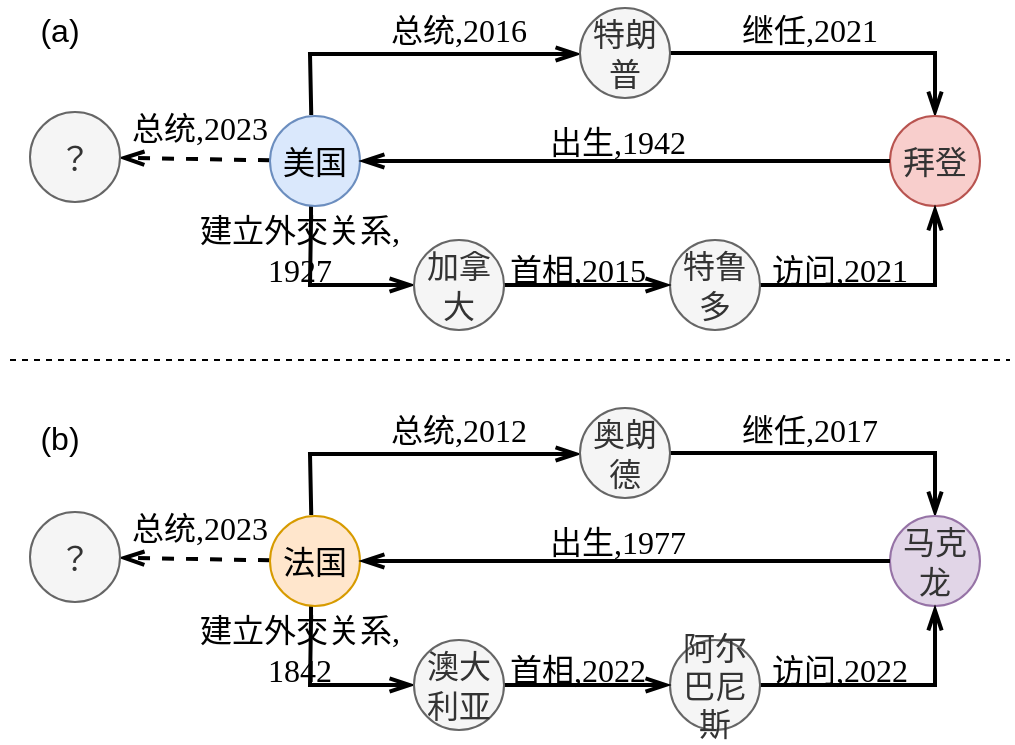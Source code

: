 <mxfile version="26.2.12" pages="4">
  <diagram name="第 1 页" id="13Me3H4euSmog2mDdZ27">
    <mxGraphModel dx="1840" dy="1797" grid="1" gridSize="10" guides="1" tooltips="1" connect="1" arrows="0" fold="1" page="1" pageScale="1" pageWidth="827" pageHeight="1169" math="0" shadow="0">
      <root>
        <mxCell id="0" />
        <mxCell id="1" parent="0" />
        <mxCell id="9p_O4pKi8Kh295ij6-kN-2" style="rounded=0;orthogonalLoop=1;jettySize=auto;html=1;fontSize=16;startSize=8;endSize=8;dashed=1;endArrow=openThin;endFill=0;strokeWidth=2;fontFamily=宋体;" edge="1" parent="1" source="9p_O4pKi8Kh295ij6-kN-6" target="9p_O4pKi8Kh295ij6-kN-14">
          <mxGeometry relative="1" as="geometry" />
        </mxCell>
        <mxCell id="9p_O4pKi8Kh295ij6-kN-3" style="edgeStyle=orthogonalEdgeStyle;rounded=0;orthogonalLoop=1;jettySize=auto;html=1;fontSize=16;startSize=8;endSize=8;exitX=0.458;exitY=-0.012;exitDx=0;exitDy=0;endArrow=openThin;endFill=0;strokeColor=#000000;strokeWidth=2;fontFamily=宋体;exitPerimeter=0;" edge="1" parent="1" source="9p_O4pKi8Kh295ij6-kN-6" target="9p_O4pKi8Kh295ij6-kN-8">
          <mxGeometry relative="1" as="geometry">
            <mxPoint x="61.5" y="-324" as="sourcePoint" />
            <mxPoint x="165" y="-358.5" as="targetPoint" />
            <Array as="points">
              <mxPoint x="51" y="-324" />
              <mxPoint x="50" y="-324" />
              <mxPoint x="50" y="-353" />
            </Array>
          </mxGeometry>
        </mxCell>
        <mxCell id="9p_O4pKi8Kh295ij6-kN-5" style="edgeStyle=orthogonalEdgeStyle;rounded=0;orthogonalLoop=1;jettySize=auto;html=1;entryX=0;entryY=0.5;entryDx=0;entryDy=0;fontSize=16;startSize=8;endSize=8;endArrow=openThin;endFill=0;strokeColor=#000000;strokeWidth=2;fontFamily=宋体;exitX=0.456;exitY=0.973;exitDx=0;exitDy=0;exitPerimeter=0;" edge="1" parent="1" source="9p_O4pKi8Kh295ij6-kN-6" target="9p_O4pKi8Kh295ij6-kN-13">
          <mxGeometry relative="1" as="geometry">
            <Array as="points">
              <mxPoint x="51" y="-270" />
              <mxPoint x="50" y="-270" />
              <mxPoint x="50" y="-237" />
            </Array>
          </mxGeometry>
        </mxCell>
        <mxCell id="9p_O4pKi8Kh295ij6-kN-6" value="&lt;font&gt;美国&lt;/font&gt;" style="ellipse;whiteSpace=wrap;html=1;aspect=fixed;fillColor=#dae8fc;strokeColor=#6c8ebf;fontFamily=宋体;fontSize=16;" vertex="1" parent="1">
          <mxGeometry x="30" y="-322" width="45" height="45" as="geometry" />
        </mxCell>
        <mxCell id="9p_O4pKi8Kh295ij6-kN-7" style="edgeStyle=orthogonalEdgeStyle;rounded=0;orthogonalLoop=1;jettySize=auto;html=1;entryX=0.5;entryY=0;entryDx=0;entryDy=0;fontSize=16;startSize=8;endSize=8;endArrow=openThin;endFill=0;strokeColor=#000000;strokeWidth=2;fontFamily=宋体;" edge="1" parent="1" source="9p_O4pKi8Kh295ij6-kN-8" target="9p_O4pKi8Kh295ij6-kN-9">
          <mxGeometry relative="1" as="geometry">
            <mxPoint x="240" y="-360" as="sourcePoint" />
          </mxGeometry>
        </mxCell>
        <mxCell id="9p_O4pKi8Kh295ij6-kN-8" value="&lt;span style=&quot;color: rgb(51, 51, 51); text-align: start;&quot;&gt;&lt;font&gt;特朗普&lt;/font&gt;&lt;/span&gt;" style="ellipse;whiteSpace=wrap;html=1;aspect=fixed;fillColor=#f5f5f5;strokeColor=#666666;fontFamily=宋体;fontSize=16;fontColor=#333333;" vertex="1" parent="1">
          <mxGeometry x="185" y="-376" width="45" height="45" as="geometry" />
        </mxCell>
        <mxCell id="9p_O4pKi8Kh295ij6-kN-9" value="&lt;span style=&quot;color: rgb(51, 51, 51); text-align: start;&quot;&gt;&lt;font&gt;拜登&lt;/font&gt;&lt;/span&gt;" style="ellipse;whiteSpace=wrap;html=1;aspect=fixed;fillColor=#f8cecc;strokeColor=#b85450;fontFamily=宋体;fontSize=16;" vertex="1" parent="1">
          <mxGeometry x="340" y="-322" width="45" height="45" as="geometry" />
        </mxCell>
        <mxCell id="9p_O4pKi8Kh295ij6-kN-10" style="edgeStyle=orthogonalEdgeStyle;rounded=0;orthogonalLoop=1;jettySize=auto;html=1;fontSize=16;startSize=8;endSize=8;endArrow=openThin;endFill=0;strokeColor=#000000;strokeWidth=2;fontFamily=宋体;entryX=0.5;entryY=1;entryDx=0;entryDy=0;" edge="1" parent="1" source="9p_O4pKi8Kh295ij6-kN-11" target="9p_O4pKi8Kh295ij6-kN-9">
          <mxGeometry relative="1" as="geometry">
            <mxPoint x="335.733" y="-283.867" as="targetPoint" />
          </mxGeometry>
        </mxCell>
        <mxCell id="9p_O4pKi8Kh295ij6-kN-11" value="&lt;span style=&quot;color: rgb(51, 51, 51); text-align: start;&quot;&gt;&lt;font&gt;特鲁多&lt;/font&gt;&lt;/span&gt;" style="ellipse;whiteSpace=wrap;html=1;aspect=fixed;fontFamily=宋体;fontSize=16;fillColor=#f5f5f5;fontColor=#333333;strokeColor=#666666;" vertex="1" parent="1">
          <mxGeometry x="230" y="-260" width="45" height="45" as="geometry" />
        </mxCell>
        <mxCell id="9p_O4pKi8Kh295ij6-kN-12" style="edgeStyle=none;curved=1;rounded=0;orthogonalLoop=1;jettySize=auto;html=1;fontSize=16;startSize=8;endSize=8;endArrow=openThin;endFill=0;strokeColor=#000000;strokeWidth=2;fontFamily=宋体;" edge="1" parent="1" source="9p_O4pKi8Kh295ij6-kN-13" target="9p_O4pKi8Kh295ij6-kN-11">
          <mxGeometry relative="1" as="geometry" />
        </mxCell>
        <mxCell id="9p_O4pKi8Kh295ij6-kN-13" value="&lt;font&gt;加拿大&lt;/font&gt;" style="ellipse;whiteSpace=wrap;html=1;aspect=fixed;fillColor=#f5f5f5;strokeColor=#666666;fontColor=#333333;fontFamily=宋体;fontSize=16;" vertex="1" parent="1">
          <mxGeometry x="102" y="-260" width="45" height="45" as="geometry" />
        </mxCell>
        <mxCell id="9p_O4pKi8Kh295ij6-kN-14" value="？" style="ellipse;whiteSpace=wrap;html=1;aspect=fixed;fillColor=#f5f5f5;fontColor=#333333;strokeColor=#666666;fontFamily=Times New Roman;fontSize=16;" vertex="1" parent="1">
          <mxGeometry x="-90" y="-324" width="45" height="45" as="geometry" />
        </mxCell>
        <mxCell id="9p_O4pKi8Kh295ij6-kN-15" value="&lt;font&gt;总统,2016&lt;/font&gt;" style="text;html=1;align=center;verticalAlign=middle;whiteSpace=wrap;rounded=0;fontSize=16;fontFamily=宋体;" vertex="1" parent="1">
          <mxGeometry x="86" y="-380" width="77" height="30" as="geometry" />
        </mxCell>
        <mxCell id="9p_O4pKi8Kh295ij6-kN-16" value="&lt;font&gt;继任,2021&lt;/font&gt;" style="text;html=1;align=center;verticalAlign=middle;whiteSpace=wrap;rounded=0;fontSize=16;fontFamily=宋体;" vertex="1" parent="1">
          <mxGeometry x="260" y="-380" width="80" height="30" as="geometry" />
        </mxCell>
        <mxCell id="9p_O4pKi8Kh295ij6-kN-17" value="&lt;font&gt;出生,1942&lt;/font&gt;" style="text;html=1;align=center;verticalAlign=middle;whiteSpace=wrap;rounded=0;fontSize=16;fontFamily=宋体;" vertex="1" parent="1">
          <mxGeometry x="147" y="-324" width="114" height="30" as="geometry" />
        </mxCell>
        <mxCell id="9p_O4pKi8Kh295ij6-kN-18" value="&lt;div&gt;&lt;font&gt;&lt;span style=&quot;white-space: pre;&quot;&gt;建立外交关系&lt;/span&gt;,&lt;/font&gt;&lt;/div&gt;&lt;div&gt;&lt;font&gt;1927&lt;/font&gt;&lt;/div&gt;" style="text;html=1;align=center;verticalAlign=middle;whiteSpace=wrap;rounded=0;fontSize=16;fontFamily=宋体;" vertex="1" parent="1">
          <mxGeometry x="15" y="-270" width="60" height="30" as="geometry" />
        </mxCell>
        <mxCell id="9p_O4pKi8Kh295ij6-kN-19" value="&lt;font&gt;首相,2015&lt;/font&gt;" style="text;html=1;align=center;verticalAlign=middle;whiteSpace=wrap;rounded=0;fontSize=16;fontFamily=宋体;" vertex="1" parent="1">
          <mxGeometry x="132" y="-260" width="104" height="30" as="geometry" />
        </mxCell>
        <mxCell id="9p_O4pKi8Kh295ij6-kN-20" value="&lt;font&gt;访问,2021&lt;/font&gt;" style="text;html=1;align=center;verticalAlign=middle;whiteSpace=wrap;rounded=0;fontSize=16;fontFamily=宋体;" vertex="1" parent="1">
          <mxGeometry x="275" y="-260" width="80" height="30" as="geometry" />
        </mxCell>
        <mxCell id="9p_O4pKi8Kh295ij6-kN-21" value="&lt;font&gt;总统,2023&lt;/font&gt;" style="text;html=1;align=center;verticalAlign=middle;whiteSpace=wrap;rounded=0;fontSize=16;fontFamily=宋体;" vertex="1" parent="1">
          <mxGeometry x="-45" y="-331" width="80" height="30" as="geometry" />
        </mxCell>
        <mxCell id="9p_O4pKi8Kh295ij6-kN-24" style="edgeStyle=none;curved=1;rounded=0;orthogonalLoop=1;jettySize=auto;html=1;fontSize=16;startSize=8;endSize=8;endArrow=openThin;endFill=0;strokeColor=#000000;strokeWidth=2;fontFamily=宋体;exitX=0;exitY=0.5;exitDx=0;exitDy=0;" edge="1" parent="1" source="9p_O4pKi8Kh295ij6-kN-9" target="9p_O4pKi8Kh295ij6-kN-6">
          <mxGeometry relative="1" as="geometry">
            <mxPoint x="210" y="-270" as="sourcePoint" />
            <mxPoint x="475" y="-270" as="targetPoint" />
          </mxGeometry>
        </mxCell>
        <mxCell id="9p_O4pKi8Kh295ij6-kN-26" style="rounded=0;orthogonalLoop=1;jettySize=auto;html=1;fontSize=16;startSize=8;endSize=8;dashed=1;endArrow=openThin;endFill=0;strokeWidth=2;fontFamily=宋体;" edge="1" parent="1" source="9p_O4pKi8Kh295ij6-kN-29" target="9p_O4pKi8Kh295ij6-kN-37">
          <mxGeometry relative="1" as="geometry" />
        </mxCell>
        <mxCell id="9p_O4pKi8Kh295ij6-kN-27" style="edgeStyle=orthogonalEdgeStyle;rounded=0;orthogonalLoop=1;jettySize=auto;html=1;fontSize=16;startSize=8;endSize=8;exitX=0.458;exitY=-0.012;exitDx=0;exitDy=0;endArrow=openThin;endFill=0;strokeColor=#000000;strokeWidth=2;fontFamily=宋体;exitPerimeter=0;" edge="1" parent="1" source="9p_O4pKi8Kh295ij6-kN-29" target="9p_O4pKi8Kh295ij6-kN-31">
          <mxGeometry relative="1" as="geometry">
            <mxPoint x="61.5" y="-124" as="sourcePoint" />
            <mxPoint x="165" y="-158.5" as="targetPoint" />
            <Array as="points">
              <mxPoint x="51" y="-124" />
              <mxPoint x="50" y="-124" />
              <mxPoint x="50" y="-153" />
            </Array>
          </mxGeometry>
        </mxCell>
        <mxCell id="9p_O4pKi8Kh295ij6-kN-28" style="edgeStyle=orthogonalEdgeStyle;rounded=0;orthogonalLoop=1;jettySize=auto;html=1;entryX=0;entryY=0.5;entryDx=0;entryDy=0;fontSize=16;startSize=8;endSize=8;endArrow=openThin;endFill=0;strokeColor=#000000;strokeWidth=2;fontFamily=宋体;exitX=0.456;exitY=0.973;exitDx=0;exitDy=0;exitPerimeter=0;" edge="1" parent="1" source="9p_O4pKi8Kh295ij6-kN-29" target="9p_O4pKi8Kh295ij6-kN-36">
          <mxGeometry relative="1" as="geometry">
            <Array as="points">
              <mxPoint x="51" y="-70" />
              <mxPoint x="50" y="-70" />
              <mxPoint x="50" y="-37" />
            </Array>
          </mxGeometry>
        </mxCell>
        <mxCell id="9p_O4pKi8Kh295ij6-kN-29" value="&lt;font&gt;法国&lt;/font&gt;" style="ellipse;whiteSpace=wrap;html=1;aspect=fixed;fillColor=#ffe6cc;strokeColor=#d79b00;fontFamily=宋体;fontSize=16;" vertex="1" parent="1">
          <mxGeometry x="30" y="-122" width="45" height="45" as="geometry" />
        </mxCell>
        <mxCell id="9p_O4pKi8Kh295ij6-kN-30" style="edgeStyle=orthogonalEdgeStyle;rounded=0;orthogonalLoop=1;jettySize=auto;html=1;entryX=0.5;entryY=0;entryDx=0;entryDy=0;fontSize=16;startSize=8;endSize=8;endArrow=openThin;endFill=0;strokeColor=#000000;strokeWidth=2;fontFamily=宋体;" edge="1" parent="1" source="9p_O4pKi8Kh295ij6-kN-31" target="9p_O4pKi8Kh295ij6-kN-32">
          <mxGeometry relative="1" as="geometry">
            <mxPoint x="240" y="-160" as="sourcePoint" />
          </mxGeometry>
        </mxCell>
        <mxCell id="9p_O4pKi8Kh295ij6-kN-31" value="&lt;span style=&quot;color: rgb(51, 51, 51); text-align: start;&quot;&gt;&lt;font&gt;奥朗德&lt;/font&gt;&lt;/span&gt;" style="ellipse;whiteSpace=wrap;html=1;aspect=fixed;fillColor=#f5f5f5;strokeColor=#666666;fontFamily=宋体;fontSize=16;fontColor=#333333;" vertex="1" parent="1">
          <mxGeometry x="185" y="-176" width="45" height="45" as="geometry" />
        </mxCell>
        <mxCell id="9p_O4pKi8Kh295ij6-kN-32" value="&lt;span style=&quot;color: rgb(51, 51, 51); text-align: start;&quot;&gt;&lt;font&gt;马克龙&lt;/font&gt;&lt;/span&gt;" style="ellipse;whiteSpace=wrap;html=1;aspect=fixed;fillColor=#e1d5e7;strokeColor=#9673a6;fontFamily=宋体;fontSize=16;" vertex="1" parent="1">
          <mxGeometry x="340" y="-122" width="45" height="45" as="geometry" />
        </mxCell>
        <mxCell id="9p_O4pKi8Kh295ij6-kN-33" style="edgeStyle=orthogonalEdgeStyle;rounded=0;orthogonalLoop=1;jettySize=auto;html=1;fontSize=16;startSize=8;endSize=8;endArrow=openThin;endFill=0;strokeColor=#000000;strokeWidth=2;fontFamily=宋体;entryX=0.5;entryY=1;entryDx=0;entryDy=0;" edge="1" parent="1" source="9p_O4pKi8Kh295ij6-kN-34" target="9p_O4pKi8Kh295ij6-kN-32">
          <mxGeometry relative="1" as="geometry">
            <mxPoint x="335.733" y="-83.867" as="targetPoint" />
          </mxGeometry>
        </mxCell>
        <mxCell id="9p_O4pKi8Kh295ij6-kN-34" value="&lt;span style=&quot;color: rgb(51, 51, 51); text-align: start;&quot;&gt;&lt;font&gt;阿尔巴尼斯&lt;/font&gt;&lt;/span&gt;" style="ellipse;whiteSpace=wrap;html=1;aspect=fixed;fillColor=#f5f5f5;strokeColor=#666666;fontFamily=宋体;fontSize=16;fontColor=#333333;" vertex="1" parent="1">
          <mxGeometry x="230" y="-60" width="45" height="45" as="geometry" />
        </mxCell>
        <mxCell id="9p_O4pKi8Kh295ij6-kN-35" style="edgeStyle=none;curved=1;rounded=0;orthogonalLoop=1;jettySize=auto;html=1;fontSize=16;startSize=8;endSize=8;endArrow=openThin;endFill=0;strokeColor=#000000;strokeWidth=2;fontFamily=宋体;" edge="1" parent="1" source="9p_O4pKi8Kh295ij6-kN-36" target="9p_O4pKi8Kh295ij6-kN-34">
          <mxGeometry relative="1" as="geometry" />
        </mxCell>
        <mxCell id="9p_O4pKi8Kh295ij6-kN-36" value="&lt;font&gt;澳大利亚&lt;/font&gt;" style="ellipse;whiteSpace=wrap;html=1;aspect=fixed;fillColor=#f5f5f5;strokeColor=#666666;fontColor=#333333;fontFamily=宋体;fontSize=16;" vertex="1" parent="1">
          <mxGeometry x="102" y="-60" width="45" height="45" as="geometry" />
        </mxCell>
        <mxCell id="9p_O4pKi8Kh295ij6-kN-37" value="？" style="ellipse;whiteSpace=wrap;html=1;aspect=fixed;fillColor=#f5f5f5;fontColor=#333333;strokeColor=#666666;fontFamily=Times New Roman;fontSize=16;" vertex="1" parent="1">
          <mxGeometry x="-90" y="-124" width="45" height="45" as="geometry" />
        </mxCell>
        <mxCell id="9p_O4pKi8Kh295ij6-kN-38" value="&lt;font&gt;总统,2012&lt;/font&gt;" style="text;html=1;align=center;verticalAlign=middle;whiteSpace=wrap;rounded=0;fontSize=16;fontFamily=宋体;" vertex="1" parent="1">
          <mxGeometry x="86" y="-180" width="77" height="30" as="geometry" />
        </mxCell>
        <mxCell id="9p_O4pKi8Kh295ij6-kN-39" value="&lt;font&gt;继任,2017&lt;/font&gt;" style="text;html=1;align=center;verticalAlign=middle;whiteSpace=wrap;rounded=0;fontSize=16;fontFamily=宋体;" vertex="1" parent="1">
          <mxGeometry x="260" y="-180" width="80" height="30" as="geometry" />
        </mxCell>
        <mxCell id="9p_O4pKi8Kh295ij6-kN-40" value="&lt;font&gt;出生,1977&lt;/font&gt;" style="text;html=1;align=center;verticalAlign=middle;whiteSpace=wrap;rounded=0;fontSize=16;fontFamily=宋体;" vertex="1" parent="1">
          <mxGeometry x="147" y="-124" width="114" height="30" as="geometry" />
        </mxCell>
        <mxCell id="9p_O4pKi8Kh295ij6-kN-41" value="&lt;div&gt;&lt;font&gt;&lt;span style=&quot;white-space: pre;&quot;&gt;建立外交关系&lt;/span&gt;,&lt;/font&gt;&lt;/div&gt;&lt;div&gt;&lt;font&gt;1842&lt;/font&gt;&lt;/div&gt;" style="text;html=1;align=center;verticalAlign=middle;whiteSpace=wrap;rounded=0;fontSize=16;fontFamily=宋体;" vertex="1" parent="1">
          <mxGeometry x="15" y="-70" width="60" height="30" as="geometry" />
        </mxCell>
        <mxCell id="9p_O4pKi8Kh295ij6-kN-42" value="&lt;font&gt;首相,2022&lt;/font&gt;" style="text;html=1;align=center;verticalAlign=middle;whiteSpace=wrap;rounded=0;fontSize=16;fontFamily=宋体;" vertex="1" parent="1">
          <mxGeometry x="132" y="-60" width="104" height="30" as="geometry" />
        </mxCell>
        <mxCell id="9p_O4pKi8Kh295ij6-kN-43" value="&lt;font&gt;访问,2022&lt;/font&gt;" style="text;html=1;align=center;verticalAlign=middle;whiteSpace=wrap;rounded=0;fontSize=16;fontFamily=宋体;" vertex="1" parent="1">
          <mxGeometry x="275" y="-60" width="80" height="30" as="geometry" />
        </mxCell>
        <mxCell id="9p_O4pKi8Kh295ij6-kN-44" value="&lt;font&gt;总统,2023&lt;/font&gt;" style="text;html=1;align=center;verticalAlign=middle;whiteSpace=wrap;rounded=0;fontSize=16;fontFamily=宋体;" vertex="1" parent="1">
          <mxGeometry x="-45" y="-131" width="80" height="30" as="geometry" />
        </mxCell>
        <mxCell id="9p_O4pKi8Kh295ij6-kN-45" style="edgeStyle=none;curved=1;rounded=0;orthogonalLoop=1;jettySize=auto;html=1;fontSize=16;startSize=8;endSize=8;endArrow=openThin;endFill=0;strokeColor=#000000;strokeWidth=2;fontFamily=宋体;exitX=0;exitY=0.5;exitDx=0;exitDy=0;" edge="1" parent="1" source="9p_O4pKi8Kh295ij6-kN-32" target="9p_O4pKi8Kh295ij6-kN-29">
          <mxGeometry relative="1" as="geometry">
            <mxPoint x="210" y="-70" as="sourcePoint" />
            <mxPoint x="475" y="-70" as="targetPoint" />
          </mxGeometry>
        </mxCell>
        <mxCell id="9p_O4pKi8Kh295ij6-kN-49" value="" style="endArrow=none;dashed=1;html=1;rounded=0;" edge="1" parent="1">
          <mxGeometry width="50" height="50" relative="1" as="geometry">
            <mxPoint x="-100" y="-200" as="sourcePoint" />
            <mxPoint x="400" y="-200" as="targetPoint" />
          </mxGeometry>
        </mxCell>
        <mxCell id="9p_O4pKi8Kh295ij6-kN-50" value="&lt;font style=&quot;font-size: 16px;&quot;&gt;(a)&lt;/font&gt;" style="text;html=1;align=center;verticalAlign=middle;whiteSpace=wrap;rounded=0;fontFamily=Helvetica;fontSize=11;fontColor=default;labelBackgroundColor=none;" vertex="1" parent="1">
          <mxGeometry x="-105" y="-380" width="60" height="30" as="geometry" />
        </mxCell>
        <mxCell id="9p_O4pKi8Kh295ij6-kN-51" value="&lt;font style=&quot;font-size: 16px;&quot;&gt;(b)&lt;/font&gt;" style="text;html=1;align=center;verticalAlign=middle;whiteSpace=wrap;rounded=0;fontFamily=Helvetica;fontSize=11;fontColor=default;labelBackgroundColor=none;" vertex="1" parent="1">
          <mxGeometry x="-105" y="-176" width="60" height="30" as="geometry" />
        </mxCell>
      </root>
    </mxGraphModel>
  </diagram>
  <diagram id="w2TaSj5tr2LV4lLXSUKV" name="第 2 页">
    <mxGraphModel dx="2042" dy="753" grid="1" gridSize="10" guides="1" tooltips="1" connect="1" arrows="1" fold="1" page="1" pageScale="1" pageWidth="827" pageHeight="1169" math="0" shadow="0">
      <root>
        <mxCell id="0" />
        <mxCell id="1" parent="0" />
        <mxCell id="l4D1MqzRwiXBN9RrvSw5-1" value="" style="ellipse;whiteSpace=wrap;html=1;rotation=45;dashed=1;fontFamily=Times New Roman;fontSize=16;" vertex="1" parent="1">
          <mxGeometry x="888.751" y="114.751" width="120" height="80" as="geometry" />
        </mxCell>
        <mxCell id="l4D1MqzRwiXBN9RrvSw5-2" value="" style="shape=parallelogram;perimeter=parallelogramPerimeter;whiteSpace=wrap;html=1;fixedSize=1;dashed=1;rotation=-15;size=32.2;fontFamily=Times New Roman;fontSize=16;" vertex="1" parent="1">
          <mxGeometry x="43.3" y="128.3" width="157" height="74" as="geometry" />
        </mxCell>
        <mxCell id="l4D1MqzRwiXBN9RrvSw5-3" value="" style="endArrow=openThin;html=1;rounded=0;fontSize=16;startSize=8;endSize=8;curved=1;endFill=0;fontFamily=Times New Roman;" edge="1" parent="1">
          <mxGeometry width="50" height="50" relative="1" as="geometry">
            <mxPoint x="-159" y="219" as="sourcePoint" />
            <mxPoint x="-8" y="219" as="targetPoint" />
          </mxGeometry>
        </mxCell>
        <mxCell id="l4D1MqzRwiXBN9RrvSw5-4" value="" style="endArrow=openThin;html=1;rounded=0;fontSize=16;startSize=8;endSize=8;curved=1;endFill=0;fontFamily=Times New Roman;" edge="1" parent="1">
          <mxGeometry width="50" height="50" relative="1" as="geometry">
            <mxPoint x="-141" y="247" as="sourcePoint" />
            <mxPoint x="-141" y="99" as="targetPoint" />
          </mxGeometry>
        </mxCell>
        <mxCell id="l4D1MqzRwiXBN9RrvSw5-5" value="" style="endArrow=openThin;html=1;rounded=0;fontSize=16;startSize=8;endSize=8;curved=1;endFill=0;fontFamily=Times New Roman;" edge="1" parent="1">
          <mxGeometry width="50" height="50" relative="1" as="geometry">
            <mxPoint x="-141" y="219" as="sourcePoint" />
            <mxPoint x="-110" y="146" as="targetPoint" />
          </mxGeometry>
        </mxCell>
        <mxCell id="l4D1MqzRwiXBN9RrvSw5-6" value="" style="endArrow=openThin;html=1;rounded=0;fontSize=16;startSize=8;endSize=8;curved=1;endFill=0;fontFamily=Times New Roman;" edge="1" parent="1">
          <mxGeometry width="50" height="50" relative="1" as="geometry">
            <mxPoint x="-141" y="219" as="sourcePoint" />
            <mxPoint x="-12" y="160" as="targetPoint" />
          </mxGeometry>
        </mxCell>
        <mxCell id="l4D1MqzRwiXBN9RrvSw5-7" value="" style="endArrow=openThin;html=1;rounded=0;fontSize=16;startSize=8;endSize=8;curved=1;endFill=0;fontFamily=Times New Roman;" edge="1" parent="1">
          <mxGeometry width="50" height="50" relative="1" as="geometry">
            <mxPoint x="-110" y="146" as="sourcePoint" />
            <mxPoint x="-62" y="146" as="targetPoint" />
          </mxGeometry>
        </mxCell>
        <mxCell id="l4D1MqzRwiXBN9RrvSw5-8" value="" style="endArrow=openThin;html=1;rounded=0;fontSize=16;startSize=8;endSize=8;curved=1;endFill=0;startArrow=openThin;startFill=0;strokeWidth=2;fontFamily=Times New Roman;" edge="1" parent="1">
          <mxGeometry width="50" height="50" relative="1" as="geometry">
            <mxPoint x="-64" y="147" as="sourcePoint" />
            <mxPoint x="-12" y="160" as="targetPoint" />
          </mxGeometry>
        </mxCell>
        <mxCell id="l4D1MqzRwiXBN9RrvSw5-9" value="s" style="text;html=1;align=center;verticalAlign=middle;whiteSpace=wrap;rounded=0;fontFamily=Times New Roman;fontSize=16;fontColor=default;labelBackgroundColor=default;" vertex="1" parent="1">
          <mxGeometry x="-142" y="161" width="60" height="30" as="geometry" />
        </mxCell>
        <mxCell id="l4D1MqzRwiXBN9RrvSw5-10" value="o" style="text;html=1;align=center;verticalAlign=middle;whiteSpace=wrap;rounded=0;fontFamily=Times New Roman;fontSize=16;fontColor=default;labelBackgroundColor=default;" vertex="1" parent="1">
          <mxGeometry x="-85" y="177" width="60" height="30" as="geometry" />
        </mxCell>
        <mxCell id="l4D1MqzRwiXBN9RrvSw5-11" value="r" style="text;html=1;align=center;verticalAlign=middle;whiteSpace=wrap;rounded=0;fontFamily=Times New Roman;fontSize=16;fontColor=default;labelBackgroundColor=default;" vertex="1" parent="1">
          <mxGeometry x="-121" y="117" width="60" height="30" as="geometry" />
        </mxCell>
        <mxCell id="l4D1MqzRwiXBN9RrvSw5-12" value="|&lt;b&gt;s&lt;/b&gt;+&lt;b&gt;r&lt;/b&gt;-&lt;b&gt;o&lt;/b&gt;|" style="text;html=1;align=center;verticalAlign=middle;whiteSpace=wrap;rounded=0;fontFamily=Times New Roman;fontSize=16;fontColor=default;labelBackgroundColor=default;" vertex="1" parent="1">
          <mxGeometry x="-59" y="124" width="60" height="30" as="geometry" />
        </mxCell>
        <mxCell id="l4D1MqzRwiXBN9RrvSw5-13" value="" style="endArrow=openThin;html=1;rounded=0;fontSize=16;startSize=8;endSize=8;curved=1;endFill=0;fontFamily=Times New Roman;" edge="1" parent="1">
          <mxGeometry width="50" height="50" relative="1" as="geometry">
            <mxPoint x="38" y="219" as="sourcePoint" />
            <mxPoint x="189" y="219" as="targetPoint" />
          </mxGeometry>
        </mxCell>
        <mxCell id="l4D1MqzRwiXBN9RrvSw5-14" value="" style="endArrow=openThin;html=1;rounded=0;fontSize=16;startSize=8;endSize=8;curved=1;endFill=0;fontFamily=Times New Roman;" edge="1" parent="1">
          <mxGeometry width="50" height="50" relative="1" as="geometry">
            <mxPoint x="56" y="247" as="sourcePoint" />
            <mxPoint x="56" y="99" as="targetPoint" />
          </mxGeometry>
        </mxCell>
        <mxCell id="l4D1MqzRwiXBN9RrvSw5-15" value="" style="endArrow=openThin;html=1;rounded=0;fontSize=16;startSize=8;endSize=8;curved=1;endFill=0;fontFamily=Times New Roman;" edge="1" parent="1">
          <mxGeometry width="50" height="50" relative="1" as="geometry">
            <mxPoint x="56" y="219" as="sourcePoint" />
            <mxPoint x="87" y="146" as="targetPoint" />
          </mxGeometry>
        </mxCell>
        <mxCell id="l4D1MqzRwiXBN9RrvSw5-16" value="" style="endArrow=openThin;html=1;rounded=0;fontSize=16;startSize=8;endSize=8;curved=1;endFill=0;fontFamily=Times New Roman;" edge="1" parent="1">
          <mxGeometry width="50" height="50" relative="1" as="geometry">
            <mxPoint x="56" y="219" as="sourcePoint" />
            <mxPoint x="144" y="130" as="targetPoint" />
          </mxGeometry>
        </mxCell>
        <mxCell id="l4D1MqzRwiXBN9RrvSw5-17" value="" style="endArrow=none;dashed=1;html=1;rounded=0;fontSize=16;startSize=8;endSize=8;curved=1;fontFamily=Times New Roman;" edge="1" parent="1">
          <mxGeometry width="50" height="50" relative="1" as="geometry">
            <mxPoint x="108" y="177" as="sourcePoint" />
            <mxPoint x="85" y="147" as="targetPoint" />
            <Array as="points" />
          </mxGeometry>
        </mxCell>
        <mxCell id="l4D1MqzRwiXBN9RrvSw5-18" value="" style="endArrow=none;dashed=1;html=1;rounded=0;fontSize=16;startSize=8;endSize=8;curved=1;fontFamily=Times New Roman;" edge="1" parent="1">
          <mxGeometry width="50" height="50" relative="1" as="geometry">
            <mxPoint x="163" y="158" as="sourcePoint" />
            <mxPoint x="143" y="129" as="targetPoint" />
            <Array as="points" />
          </mxGeometry>
        </mxCell>
        <mxCell id="l4D1MqzRwiXBN9RrvSw5-19" value="" style="endArrow=none;dashed=1;html=1;rounded=0;fontSize=16;startSize=8;endSize=8;curved=1;endFill=0;startArrow=openThin;startFill=0;fontFamily=Times New Roman;" edge="1" parent="1">
          <mxGeometry width="50" height="50" relative="1" as="geometry">
            <mxPoint x="163" y="157" as="sourcePoint" />
            <mxPoint x="108" y="177" as="targetPoint" />
            <Array as="points" />
          </mxGeometry>
        </mxCell>
        <mxCell id="l4D1MqzRwiXBN9RrvSw5-20" value="s" style="text;html=1;align=center;verticalAlign=middle;whiteSpace=wrap;rounded=0;fontFamily=Times New Roman;fontSize=16;fontColor=default;labelBackgroundColor=default;" vertex="1" parent="1">
          <mxGeometry x="45" y="134" width="60" height="30" as="geometry" />
        </mxCell>
        <mxCell id="l4D1MqzRwiXBN9RrvSw5-21" value="o" style="text;html=1;align=center;verticalAlign=middle;whiteSpace=wrap;rounded=0;fontFamily=Times New Roman;fontSize=16;fontColor=default;labelBackgroundColor=default;" vertex="1" parent="1">
          <mxGeometry x="124" y="114" width="60" height="30" as="geometry" />
        </mxCell>
        <mxCell id="l4D1MqzRwiXBN9RrvSw5-22" value="s&lt;sub&gt;⊥&lt;/sub&gt;" style="text;html=1;align=center;verticalAlign=middle;whiteSpace=wrap;rounded=0;fontFamily=Times New Roman;fontSize=16;fontColor=default;labelBackgroundColor=default;" vertex="1" parent="1">
          <mxGeometry x="76" y="170" width="60" height="30" as="geometry" />
        </mxCell>
        <mxCell id="l4D1MqzRwiXBN9RrvSw5-23" value="o&lt;sub&gt;⊥&lt;/sub&gt;" style="text;html=1;align=center;verticalAlign=middle;whiteSpace=wrap;rounded=0;fontFamily=Times New Roman;fontSize=16;fontColor=default;labelBackgroundColor=default;" vertex="1" parent="1">
          <mxGeometry x="140.3" y="134" width="60" height="30" as="geometry" />
        </mxCell>
        <mxCell id="l4D1MqzRwiXBN9RrvSw5-24" value="d&lt;sub&gt;r&lt;/sub&gt;" style="text;html=1;align=center;verticalAlign=middle;whiteSpace=wrap;rounded=0;fontFamily=Times New Roman;fontSize=16;fontColor=default;labelBackgroundColor=default;" vertex="1" parent="1">
          <mxGeometry x="114" y="161" width="60" height="30" as="geometry" />
        </mxCell>
        <mxCell id="l4D1MqzRwiXBN9RrvSw5-25" value="" style="endArrow=openThin;html=1;rounded=0;fontSize=16;startSize=8;endSize=8;curved=1;endFill=0;fontFamily=Times New Roman;" edge="1" parent="1">
          <mxGeometry width="50" height="50" relative="1" as="geometry">
            <mxPoint x="241" y="222" as="sourcePoint" />
            <mxPoint x="392" y="222" as="targetPoint" />
          </mxGeometry>
        </mxCell>
        <mxCell id="l4D1MqzRwiXBN9RrvSw5-26" value="" style="endArrow=openThin;html=1;rounded=0;fontSize=16;startSize=8;endSize=8;curved=1;endFill=0;fontFamily=Times New Roman;" edge="1" parent="1">
          <mxGeometry width="50" height="50" relative="1" as="geometry">
            <mxPoint x="259" y="250" as="sourcePoint" />
            <mxPoint x="259" y="102" as="targetPoint" />
          </mxGeometry>
        </mxCell>
        <mxCell id="l4D1MqzRwiXBN9RrvSw5-27" value="Entity Space" style="text;html=1;align=center;verticalAlign=middle;whiteSpace=wrap;rounded=0;fontSize=16;fontFamily=Times New Roman;" vertex="1" parent="1">
          <mxGeometry x="281" y="249" width="105" height="30" as="geometry" />
        </mxCell>
        <mxCell id="l4D1MqzRwiXBN9RrvSw5-28" value="Relation Space of r" style="text;html=1;align=center;verticalAlign=middle;whiteSpace=wrap;rounded=0;fontSize=16;fontFamily=Times New Roman;" vertex="1" parent="1">
          <mxGeometry x="466.25" y="252.5" width="145" height="30" as="geometry" />
        </mxCell>
        <mxCell id="l4D1MqzRwiXBN9RrvSw5-29" style="edgeStyle=none;curved=1;rounded=0;orthogonalLoop=1;jettySize=auto;html=1;exitX=0.5;exitY=0;exitDx=0;exitDy=0;fontSize=16;startSize=8;endSize=8;fontFamily=Times New Roman;" edge="1" parent="1">
          <mxGeometry relative="1" as="geometry">
            <mxPoint x="337" y="167.25" as="sourcePoint" />
            <mxPoint x="337" y="167.25" as="targetPoint" />
          </mxGeometry>
        </mxCell>
        <mxCell id="l4D1MqzRwiXBN9RrvSw5-30" value="" style="ellipse;whiteSpace=wrap;html=1;aspect=fixed;dashed=1;fontFamily=Times New Roman;fontSize=16;" vertex="1" parent="1">
          <mxGeometry x="291" y="117.5" width="37.5" height="37.5" as="geometry" />
        </mxCell>
        <mxCell id="l4D1MqzRwiXBN9RrvSw5-31" value="" style="ellipse;whiteSpace=wrap;html=1;aspect=fixed;fillColor=#dae8fc;strokeColor=#000000;fontFamily=Times New Roman;fontSize=16;" vertex="1" parent="1">
          <mxGeometry x="308" y="124" width="11" height="11" as="geometry" />
        </mxCell>
        <mxCell id="l4D1MqzRwiXBN9RrvSw5-32" value="" style="triangle;whiteSpace=wrap;html=1;direction=north;fillColor=#dae8fc;strokeColor=#000000;fontFamily=Times New Roman;fontSize=16;" vertex="1" parent="1">
          <mxGeometry x="294" y="124.5" width="9.5" height="10.5" as="geometry" />
        </mxCell>
        <mxCell id="l4D1MqzRwiXBN9RrvSw5-33" value="" style="triangle;whiteSpace=wrap;html=1;direction=north;fillColor=#dae8fc;strokeColor=#000000;fontFamily=Times New Roman;fontSize=16;" vertex="1" parent="1">
          <mxGeometry x="298.5" y="136.75" width="9.5" height="10.5" as="geometry" />
        </mxCell>
        <mxCell id="l4D1MqzRwiXBN9RrvSw5-34" value="" style="triangle;whiteSpace=wrap;html=1;direction=north;fillColor=#dae8fc;strokeColor=#000000;fontFamily=Times New Roman;fontSize=16;" vertex="1" parent="1">
          <mxGeometry x="312" y="139.5" width="9.5" height="10.5" as="geometry" />
        </mxCell>
        <mxCell id="l4D1MqzRwiXBN9RrvSw5-35" value="" style="ellipse;whiteSpace=wrap;html=1;aspect=fixed;dashed=1;fontFamily=Times New Roman;fontSize=16;" vertex="1" parent="1">
          <mxGeometry x="336" y="166.25" width="37.5" height="37.5" as="geometry" />
        </mxCell>
        <mxCell id="l4D1MqzRwiXBN9RrvSw5-36" value="" style="ellipse;whiteSpace=wrap;html=1;aspect=fixed;fillColor=#fff2cc;strokeColor=#000000;fontFamily=Times New Roman;fontSize=16;" vertex="1" parent="1">
          <mxGeometry x="353" y="172.75" width="11" height="11" as="geometry" />
        </mxCell>
        <mxCell id="l4D1MqzRwiXBN9RrvSw5-37" value="" style="triangle;whiteSpace=wrap;html=1;direction=north;fillColor=#fff2cc;strokeColor=#000000;fontFamily=Times New Roman;fontSize=16;" vertex="1" parent="1">
          <mxGeometry x="339" y="173.25" width="9.5" height="10.5" as="geometry" />
        </mxCell>
        <mxCell id="l4D1MqzRwiXBN9RrvSw5-38" value="" style="triangle;whiteSpace=wrap;html=1;direction=north;fillColor=#fff2cc;strokeColor=#000000;fontFamily=Times New Roman;fontSize=16;" vertex="1" parent="1">
          <mxGeometry x="343.5" y="185.5" width="9.5" height="10.5" as="geometry" />
        </mxCell>
        <mxCell id="l4D1MqzRwiXBN9RrvSw5-39" value="" style="triangle;whiteSpace=wrap;html=1;direction=north;fillColor=#fff2cc;strokeColor=#000000;fontFamily=Times New Roman;fontSize=16;" vertex="1" parent="1">
          <mxGeometry x="357" y="185.5" width="9.5" height="10.5" as="geometry" />
        </mxCell>
        <mxCell id="l4D1MqzRwiXBN9RrvSw5-40" value="" style="endArrow=openThin;html=1;rounded=0;fontSize=16;startSize=8;endSize=8;curved=1;endFill=0;fontFamily=Times New Roman;" edge="1" parent="1">
          <mxGeometry width="50" height="50" relative="1" as="geometry">
            <mxPoint x="443" y="224.5" as="sourcePoint" />
            <mxPoint x="594" y="224.5" as="targetPoint" />
          </mxGeometry>
        </mxCell>
        <mxCell id="l4D1MqzRwiXBN9RrvSw5-41" value="" style="endArrow=openThin;html=1;rounded=0;fontSize=16;startSize=8;endSize=8;curved=1;endFill=0;fontFamily=Times New Roman;" edge="1" parent="1">
          <mxGeometry width="50" height="50" relative="1" as="geometry">
            <mxPoint x="461" y="252.5" as="sourcePoint" />
            <mxPoint x="461" y="104.5" as="targetPoint" />
          </mxGeometry>
        </mxCell>
        <mxCell id="l4D1MqzRwiXBN9RrvSw5-42" style="edgeStyle=none;curved=1;rounded=0;orthogonalLoop=1;jettySize=auto;html=1;exitX=0.5;exitY=0;exitDx=0;exitDy=0;fontSize=16;startSize=8;endSize=8;fontFamily=Times New Roman;" edge="1" parent="1">
          <mxGeometry relative="1" as="geometry">
            <mxPoint x="539" y="169.75" as="sourcePoint" />
            <mxPoint x="539" y="169.75" as="targetPoint" />
          </mxGeometry>
        </mxCell>
        <mxCell id="l4D1MqzRwiXBN9RrvSw5-43" value="" style="ellipse;whiteSpace=wrap;html=1;aspect=fixed;dashed=1;fontFamily=Times New Roman;fontSize=16;" vertex="1" parent="1">
          <mxGeometry x="493" y="120" width="37.5" height="37.5" as="geometry" />
        </mxCell>
        <mxCell id="l4D1MqzRwiXBN9RrvSw5-44" value="" style="ellipse;whiteSpace=wrap;html=1;aspect=fixed;fillColor=#dae8fc;strokeColor=#000000;fontFamily=Times New Roman;fontSize=16;" vertex="1" parent="1">
          <mxGeometry x="506.25" y="134" width="11" height="11" as="geometry" />
        </mxCell>
        <mxCell id="l4D1MqzRwiXBN9RrvSw5-45" value="" style="triangle;whiteSpace=wrap;html=1;direction=north;strokeColor=#000000;fillColor=#dae8fc;fontFamily=Times New Roman;fontSize=16;" vertex="1" parent="1">
          <mxGeometry x="500.5" y="103.5" width="9.5" height="10.5" as="geometry" />
        </mxCell>
        <mxCell id="l4D1MqzRwiXBN9RrvSw5-46" value="" style="triangle;whiteSpace=wrap;html=1;direction=north;fillColor=#dae8fc;strokeColor=#000000;fontFamily=Times New Roman;fontSize=16;" vertex="1" parent="1">
          <mxGeometry x="474" y="120" width="9.5" height="10.5" as="geometry" />
        </mxCell>
        <mxCell id="l4D1MqzRwiXBN9RrvSw5-47" value="" style="triangle;whiteSpace=wrap;html=1;direction=north;fillColor=#dae8fc;strokeColor=#000000;fontFamily=Times New Roman;fontSize=16;" vertex="1" parent="1">
          <mxGeometry x="493" y="162.75" width="9.5" height="10.5" as="geometry" />
        </mxCell>
        <mxCell id="l4D1MqzRwiXBN9RrvSw5-48" value="" style="ellipse;whiteSpace=wrap;html=1;aspect=fixed;dashed=1;fontFamily=Times New Roman;fontSize=16;" vertex="1" parent="1">
          <mxGeometry x="538" y="168.75" width="37.5" height="37.5" as="geometry" />
        </mxCell>
        <mxCell id="l4D1MqzRwiXBN9RrvSw5-49" value="" style="ellipse;whiteSpace=wrap;html=1;aspect=fixed;fillColor=#fff2cc;strokeColor=#000000;fontFamily=Times New Roman;fontSize=16;" vertex="1" parent="1">
          <mxGeometry x="551.25" y="183.75" width="11" height="11" as="geometry" />
        </mxCell>
        <mxCell id="l4D1MqzRwiXBN9RrvSw5-50" value="" style="triangle;whiteSpace=wrap;html=1;direction=north;fillColor=#fff2cc;strokeColor=#000000;fontFamily=Times New Roman;fontSize=16;" vertex="1" parent="1">
          <mxGeometry x="571" y="147" width="9.5" height="10.5" as="geometry" />
        </mxCell>
        <mxCell id="l4D1MqzRwiXBN9RrvSw5-51" value="" style="triangle;whiteSpace=wrap;html=1;direction=north;fillColor=#fff2cc;strokeColor=#000000;fontFamily=Times New Roman;fontSize=16;" vertex="1" parent="1">
          <mxGeometry x="534" y="206.25" width="9.5" height="10.5" as="geometry" />
        </mxCell>
        <mxCell id="l4D1MqzRwiXBN9RrvSw5-52" value="" style="triangle;whiteSpace=wrap;html=1;direction=north;fillColor=#fff2cc;strokeColor=#000000;fontFamily=Times New Roman;fontSize=16;" vertex="1" parent="1">
          <mxGeometry x="586" y="186.25" width="9.5" height="10.5" as="geometry" />
        </mxCell>
        <mxCell id="l4D1MqzRwiXBN9RrvSw5-53" value="" style="endArrow=openThin;html=1;rounded=0;fontSize=16;startSize=8;endSize=8;entryX=0;entryY=0;entryDx=0;entryDy=0;endFill=0;exitX=0.5;exitY=0;exitDx=0;exitDy=0;fontFamily=Times New Roman;" edge="1" parent="1">
          <mxGeometry width="50" height="50" relative="1" as="geometry">
            <mxPoint x="311.84" y="125.89" as="sourcePoint" />
            <mxPoint x="506.201" y="137.501" as="targetPoint" />
          </mxGeometry>
        </mxCell>
        <mxCell id="l4D1MqzRwiXBN9RrvSw5-54" value="&lt;b&gt;M&lt;/b&gt;&lt;sub&gt;r&lt;/sub&gt;" style="edgeLabel;html=1;align=center;verticalAlign=middle;resizable=0;points=[];fontSize=16;fontFamily=Times New Roman;" vertex="1" connectable="0" parent="l4D1MqzRwiXBN9RrvSw5-53">
          <mxGeometry x="-0.138" relative="1" as="geometry">
            <mxPoint as="offset" />
          </mxGeometry>
        </mxCell>
        <mxCell id="l4D1MqzRwiXBN9RrvSw5-55" value="" style="endArrow=openThin;html=1;rounded=0;fontSize=16;startSize=8;endSize=8;entryX=0;entryY=0;entryDx=0;entryDy=0;endFill=0;exitX=0.5;exitY=0;exitDx=0;exitDy=0;fontFamily=Times New Roman;" edge="1" parent="1">
          <mxGeometry width="50" height="50" relative="1" as="geometry">
            <mxPoint x="359" y="179.19" as="sourcePoint" />
            <mxPoint x="553.361" y="190.801" as="targetPoint" />
          </mxGeometry>
        </mxCell>
        <mxCell id="l4D1MqzRwiXBN9RrvSw5-56" value="&lt;b&gt;M&lt;/b&gt;&lt;sub&gt;r&lt;/sub&gt;" style="edgeLabel;html=1;align=center;verticalAlign=middle;resizable=0;points=[];fontSize=16;fontFamily=Times New Roman;" vertex="1" connectable="0" parent="l4D1MqzRwiXBN9RrvSw5-55">
          <mxGeometry x="-0.138" relative="1" as="geometry">
            <mxPoint as="offset" />
          </mxGeometry>
        </mxCell>
        <mxCell id="l4D1MqzRwiXBN9RrvSw5-57" value="" style="endArrow=openThin;html=1;rounded=0;fontSize=16;startSize=8;endSize=8;curved=1;endFill=0;entryX=0.5;entryY=0;entryDx=0;entryDy=0;fontFamily=Times New Roman;" edge="1" parent="1" target="l4D1MqzRwiXBN9RrvSw5-49">
          <mxGeometry width="50" height="50" relative="1" as="geometry">
            <mxPoint x="516" y="138" as="sourcePoint" />
            <mxPoint x="566" y="88" as="targetPoint" />
          </mxGeometry>
        </mxCell>
        <mxCell id="l4D1MqzRwiXBN9RrvSw5-58" value="r" style="text;html=1;align=center;verticalAlign=middle;whiteSpace=wrap;rounded=0;fontFamily=Times New Roman;fontSize=16;fontColor=default;labelBackgroundColor=default;" vertex="1" parent="1">
          <mxGeometry x="515.5" y="138.75" width="60" height="30" as="geometry" />
        </mxCell>
        <mxCell id="l4D1MqzRwiXBN9RrvSw5-59" value="s" style="text;html=1;align=center;verticalAlign=middle;whiteSpace=wrap;rounded=0;fontFamily=Times New Roman;fontSize=16;fontColor=default;labelBackgroundColor=default;" vertex="1" parent="1">
          <mxGeometry x="293" y="95" width="60" height="30" as="geometry" />
        </mxCell>
        <mxCell id="l4D1MqzRwiXBN9RrvSw5-60" value="o" style="text;html=1;align=center;verticalAlign=middle;whiteSpace=wrap;rounded=0;fontFamily=Times New Roman;fontSize=16;fontColor=default;labelBackgroundColor=default;" vertex="1" parent="1">
          <mxGeometry x="339" y="147.25" width="60" height="30" as="geometry" />
        </mxCell>
        <mxCell id="l4D1MqzRwiXBN9RrvSw5-61" value="s&lt;sub&gt;r&lt;/sub&gt;" style="text;html=1;align=center;verticalAlign=middle;whiteSpace=wrap;rounded=0;fontFamily=Times New Roman;fontSize=16;fontColor=default;labelBackgroundColor=default;" vertex="1" parent="1">
          <mxGeometry x="506" y="105" width="60" height="30" as="geometry" />
        </mxCell>
        <mxCell id="l4D1MqzRwiXBN9RrvSw5-62" value="&lt;font&gt;o&lt;sub&gt;r&lt;/sub&gt;&lt;/font&gt;" style="text;html=1;align=center;verticalAlign=middle;whiteSpace=wrap;rounded=0;fontSize=16;fontFamily=Times New Roman;" vertex="1" parent="1">
          <mxGeometry x="555" y="158" width="60" height="30" as="geometry" />
        </mxCell>
        <mxCell id="l4D1MqzRwiXBN9RrvSw5-63" value="Entity and Relation Space" style="text;html=1;align=center;verticalAlign=middle;whiteSpace=wrap;rounded=0;fontSize=16;fontFamily=Times New Roman;" vertex="1" parent="1">
          <mxGeometry x="-169" y="245" width="194" height="30" as="geometry" />
        </mxCell>
        <mxCell id="l4D1MqzRwiXBN9RrvSw5-64" value="Entity and Relation Space" style="text;html=1;align=center;verticalAlign=middle;whiteSpace=wrap;rounded=0;fontSize=16;fontFamily=Times New Roman;" vertex="1" parent="1">
          <mxGeometry x="38" y="249" width="194" height="30" as="geometry" />
        </mxCell>
        <mxCell id="l4D1MqzRwiXBN9RrvSw5-65" value="TransE" style="text;html=1;align=center;verticalAlign=middle;whiteSpace=wrap;rounded=0;fontSize=16;fontFamily=Times New Roman;" vertex="1" parent="1">
          <mxGeometry x="-178" y="45" width="194" height="30" as="geometry" />
        </mxCell>
        <mxCell id="l4D1MqzRwiXBN9RrvSw5-66" value="TransH" style="text;html=1;align=center;verticalAlign=middle;whiteSpace=wrap;rounded=0;fontSize=16;fontFamily=Times New Roman;" vertex="1" parent="1">
          <mxGeometry x="42.75" y="45" width="194" height="30" as="geometry" />
        </mxCell>
        <mxCell id="l4D1MqzRwiXBN9RrvSw5-67" value="TransR" style="text;html=1;align=center;verticalAlign=middle;whiteSpace=wrap;rounded=0;fontSize=16;fontFamily=Times New Roman;" vertex="1" parent="1">
          <mxGeometry x="319" y="42" width="194" height="30" as="geometry" />
        </mxCell>
        <mxCell id="l4D1MqzRwiXBN9RrvSw5-68" value="" style="endArrow=openThin;html=1;rounded=0;fontSize=16;startSize=8;endSize=8;curved=1;endFill=0;fontFamily=Times New Roman;" edge="1" parent="1">
          <mxGeometry width="50" height="50" relative="1" as="geometry">
            <mxPoint x="656" y="219.5" as="sourcePoint" />
            <mxPoint x="807" y="219.5" as="targetPoint" />
          </mxGeometry>
        </mxCell>
        <mxCell id="l4D1MqzRwiXBN9RrvSw5-69" value="" style="endArrow=openThin;html=1;rounded=0;fontSize=16;startSize=8;endSize=8;curved=1;endFill=0;fontFamily=Times New Roman;" edge="1" parent="1">
          <mxGeometry width="50" height="50" relative="1" as="geometry">
            <mxPoint x="674" y="247.5" as="sourcePoint" />
            <mxPoint x="674" y="99.5" as="targetPoint" />
          </mxGeometry>
        </mxCell>
        <mxCell id="l4D1MqzRwiXBN9RrvSw5-70" value="Entity Space" style="text;html=1;align=center;verticalAlign=middle;whiteSpace=wrap;rounded=0;fontSize=16;fontFamily=Times New Roman;" vertex="1" parent="1">
          <mxGeometry x="690.5" y="252.5" width="105" height="30" as="geometry" />
        </mxCell>
        <mxCell id="l4D1MqzRwiXBN9RrvSw5-71" value="Relation Space&amp;nbsp;" style="text;html=1;align=center;verticalAlign=middle;whiteSpace=wrap;rounded=0;fontSize=16;fontFamily=Times New Roman;" vertex="1" parent="1">
          <mxGeometry x="876.25" y="252.5" width="145" height="30" as="geometry" />
        </mxCell>
        <mxCell id="l4D1MqzRwiXBN9RrvSw5-72" style="edgeStyle=none;curved=1;rounded=0;orthogonalLoop=1;jettySize=auto;html=1;exitX=0.5;exitY=0;exitDx=0;exitDy=0;fontSize=16;startSize=8;endSize=8;fontFamily=Times New Roman;" edge="1" parent="1">
          <mxGeometry relative="1" as="geometry">
            <mxPoint x="752" y="164.75" as="sourcePoint" />
            <mxPoint x="752" y="164.75" as="targetPoint" />
          </mxGeometry>
        </mxCell>
        <mxCell id="l4D1MqzRwiXBN9RrvSw5-73" value="" style="endArrow=openThin;html=1;rounded=0;fontSize=16;startSize=8;endSize=8;curved=1;endFill=0;fontFamily=Times New Roman;" edge="1" parent="1">
          <mxGeometry width="50" height="50" relative="1" as="geometry">
            <mxPoint x="858" y="222" as="sourcePoint" />
            <mxPoint x="1009" y="222" as="targetPoint" />
          </mxGeometry>
        </mxCell>
        <mxCell id="l4D1MqzRwiXBN9RrvSw5-74" value="" style="endArrow=openThin;html=1;rounded=0;fontSize=16;startSize=8;endSize=8;curved=1;endFill=0;fontFamily=Times New Roman;" edge="1" parent="1">
          <mxGeometry width="50" height="50" relative="1" as="geometry">
            <mxPoint x="876" y="250" as="sourcePoint" />
            <mxPoint x="876" y="102" as="targetPoint" />
          </mxGeometry>
        </mxCell>
        <mxCell id="l4D1MqzRwiXBN9RrvSw5-75" style="edgeStyle=none;curved=1;rounded=0;orthogonalLoop=1;jettySize=auto;html=1;exitX=0.5;exitY=0;exitDx=0;exitDy=0;fontSize=16;startSize=8;endSize=8;fontFamily=Times New Roman;" edge="1" parent="1">
          <mxGeometry relative="1" as="geometry">
            <mxPoint x="954" y="167.25" as="sourcePoint" />
            <mxPoint x="954" y="167.25" as="targetPoint" />
          </mxGeometry>
        </mxCell>
        <mxCell id="l4D1MqzRwiXBN9RrvSw5-76" value="" style="ellipse;whiteSpace=wrap;html=1;rotation=45;dashed=1;fontFamily=Times New Roman;fontSize=16;" vertex="1" parent="1">
          <mxGeometry x="685.5" y="111" width="120" height="80" as="geometry" />
        </mxCell>
        <mxCell id="l4D1MqzRwiXBN9RrvSw5-77" value="" style="triangle;whiteSpace=wrap;html=1;direction=north;fillColor=#fff2cc;strokeColor=#000000;fontFamily=Times New Roman;fontSize=16;" vertex="1" parent="1">
          <mxGeometry x="725" y="114.75" width="9.5" height="10.5" as="geometry" />
        </mxCell>
        <mxCell id="l4D1MqzRwiXBN9RrvSw5-78" value="" style="ellipse;whiteSpace=wrap;html=1;aspect=fixed;fillColor=#dae8fc;strokeColor=#000000;fontFamily=Times New Roman;fontSize=16;" vertex="1" parent="1">
          <mxGeometry x="751" y="128.5" width="11" height="11" as="geometry" />
        </mxCell>
        <mxCell id="l4D1MqzRwiXBN9RrvSw5-79" value="" style="ellipse;whiteSpace=wrap;html=1;aspect=fixed;fillColor=#fff2cc;strokeColor=#000000;fontFamily=Times New Roman;fontSize=16;" vertex="1" parent="1">
          <mxGeometry x="762" y="157.5" width="11" height="11" as="geometry" />
        </mxCell>
        <mxCell id="l4D1MqzRwiXBN9RrvSw5-80" value="" style="triangle;whiteSpace=wrap;html=1;direction=north;fillColor=#dae8fc;strokeColor=#000000;fontFamily=Times New Roman;fontSize=16;" vertex="1" parent="1">
          <mxGeometry x="712" y="136.75" width="9.5" height="10.5" as="geometry" />
        </mxCell>
        <mxCell id="l4D1MqzRwiXBN9RrvSw5-81" value="" style="triangle;whiteSpace=wrap;html=1;direction=south;fillColor=#dae8fc;strokeColor=#000000;fontFamily=Times New Roman;fontSize=16;" vertex="1" parent="1">
          <mxGeometry x="730" y="157" width="9.5" height="10.5" as="geometry" />
        </mxCell>
        <mxCell id="l4D1MqzRwiXBN9RrvSw5-82" value="" style="triangle;whiteSpace=wrap;html=1;direction=south;fillColor=#fff2cc;strokeColor=#000000;fontFamily=Times New Roman;fontSize=16;" vertex="1" parent="1">
          <mxGeometry x="749" y="177.25" width="9.5" height="10.5" as="geometry" />
        </mxCell>
        <mxCell id="l4D1MqzRwiXBN9RrvSw5-83" value="o&lt;sub&gt;1&lt;/sub&gt;" style="text;html=1;align=center;verticalAlign=middle;whiteSpace=wrap;rounded=0;fontSize=16;fontFamily=Times New Roman;" vertex="1" parent="1">
          <mxGeometry x="696" y="103.5" width="30.5" height="20.5" as="geometry" />
        </mxCell>
        <mxCell id="l4D1MqzRwiXBN9RrvSw5-84" value="s&lt;sub&gt;2&lt;/sub&gt;" style="text;html=1;align=center;verticalAlign=middle;whiteSpace=wrap;rounded=0;fontSize=16;fontFamily=Times New Roman;" vertex="1" parent="1">
          <mxGeometry x="762" y="134" width="33.5" height="19.75" as="geometry" />
        </mxCell>
        <mxCell id="l4D1MqzRwiXBN9RrvSw5-85" value="o&lt;sub&gt;2&lt;/sub&gt;" style="text;html=1;align=center;verticalAlign=middle;whiteSpace=wrap;rounded=0;fontSize=16;fontFamily=Times New Roman;" vertex="1" parent="1">
          <mxGeometry x="766.5" y="166.75" width="39" height="14" as="geometry" />
        </mxCell>
        <mxCell id="l4D1MqzRwiXBN9RrvSw5-86" value="s&lt;sub&gt;1&lt;/sub&gt;" style="text;html=1;align=center;verticalAlign=middle;whiteSpace=wrap;rounded=0;fontSize=16;fontFamily=Times New Roman;" vertex="1" parent="1">
          <mxGeometry x="687" y="143" width="45" height="14" as="geometry" />
        </mxCell>
        <mxCell id="l4D1MqzRwiXBN9RrvSw5-87" value="s&lt;sub&gt;3&lt;/sub&gt;" style="text;html=1;align=center;verticalAlign=middle;whiteSpace=wrap;rounded=0;fontSize=16;fontFamily=Times New Roman;" vertex="1" parent="1">
          <mxGeometry x="710.5" y="161.88" width="29" height="17.25" as="geometry" />
        </mxCell>
        <mxCell id="l4D1MqzRwiXBN9RrvSw5-88" value="o&lt;sub&gt;3&lt;/sub&gt;" style="text;html=1;align=center;verticalAlign=middle;whiteSpace=wrap;rounded=0;fontSize=16;fontFamily=Times New Roman;" vertex="1" parent="1">
          <mxGeometry x="758.5" y="185.25" width="30.5" height="18.5" as="geometry" />
        </mxCell>
        <mxCell id="l4D1MqzRwiXBN9RrvSw5-89" style="edgeStyle=none;curved=1;rounded=0;orthogonalLoop=1;jettySize=auto;html=1;exitX=0.5;exitY=0;exitDx=0;exitDy=0;fontSize=16;startSize=8;endSize=8;fontFamily=Times New Roman;" edge="1" parent="1">
          <mxGeometry relative="1" as="geometry">
            <mxPoint x="947" y="174.5" as="sourcePoint" />
            <mxPoint x="947" y="174.5" as="targetPoint" />
          </mxGeometry>
        </mxCell>
        <mxCell id="l4D1MqzRwiXBN9RrvSw5-90" style="edgeStyle=none;curved=1;rounded=0;orthogonalLoop=1;jettySize=auto;html=1;entryX=0.5;entryY=0;entryDx=0;entryDy=0;fontSize=16;startSize=8;endSize=8;endArrow=openThin;endFill=0;fontFamily=Times New Roman;" edge="1" parent="1" source="l4D1MqzRwiXBN9RrvSw5-91" target="l4D1MqzRwiXBN9RrvSw5-95">
          <mxGeometry relative="1" as="geometry" />
        </mxCell>
        <mxCell id="l4D1MqzRwiXBN9RrvSw5-91" value="" style="triangle;whiteSpace=wrap;html=1;direction=north;fillColor=#dae8fc;strokeColor=#000000;fontFamily=Times New Roman;fontSize=16;" vertex="1" parent="1">
          <mxGeometry x="911" y="120" width="9.5" height="10.5" as="geometry" />
        </mxCell>
        <mxCell id="l4D1MqzRwiXBN9RrvSw5-92" style="edgeStyle=none;curved=1;rounded=0;orthogonalLoop=1;jettySize=auto;html=1;entryX=0;entryY=0.5;entryDx=0;entryDy=0;fontSize=16;startSize=8;endSize=8;endArrow=openThin;endFill=0;fontFamily=Times New Roman;" edge="1" parent="1" source="l4D1MqzRwiXBN9RrvSw5-93" target="l4D1MqzRwiXBN9RrvSw5-94">
          <mxGeometry relative="1" as="geometry" />
        </mxCell>
        <mxCell id="l4D1MqzRwiXBN9RrvSw5-93" value="" style="ellipse;whiteSpace=wrap;html=1;aspect=fixed;fillColor=#dae8fc;strokeColor=#000000;fontFamily=Times New Roman;fontSize=16;" vertex="1" parent="1">
          <mxGeometry x="914" y="144" width="11" height="11" as="geometry" />
        </mxCell>
        <mxCell id="l4D1MqzRwiXBN9RrvSw5-94" value="" style="ellipse;whiteSpace=wrap;html=1;aspect=fixed;fillColor=#fff2cc;strokeColor=#000000;fontFamily=Times New Roman;fontSize=16;" vertex="1" parent="1">
          <mxGeometry x="956.25" y="150" width="11" height="11" as="geometry" />
        </mxCell>
        <mxCell id="l4D1MqzRwiXBN9RrvSw5-95" value="" style="triangle;whiteSpace=wrap;html=1;direction=north;fillColor=#fff2cc;strokeColor=#000000;fontFamily=Times New Roman;fontSize=16;" vertex="1" parent="1">
          <mxGeometry x="957.75" y="126.25" width="9.5" height="10.5" as="geometry" />
        </mxCell>
        <mxCell id="l4D1MqzRwiXBN9RrvSw5-96" style="edgeStyle=none;shape=connector;curved=1;rounded=0;orthogonalLoop=1;jettySize=auto;html=1;entryX=0.5;entryY=1;entryDx=0;entryDy=0;strokeColor=default;align=center;verticalAlign=middle;fontFamily=Times New Roman;fontSize=16;fontColor=default;labelBackgroundColor=default;startSize=8;endArrow=openThin;endFill=0;endSize=8;" edge="1" parent="1" source="l4D1MqzRwiXBN9RrvSw5-97" target="l4D1MqzRwiXBN9RrvSw5-98">
          <mxGeometry relative="1" as="geometry" />
        </mxCell>
        <mxCell id="l4D1MqzRwiXBN9RrvSw5-97" value="" style="triangle;whiteSpace=wrap;html=1;direction=south;fillColor=#dae8fc;strokeColor=#000000;fontFamily=Times New Roman;fontSize=16;" vertex="1" parent="1">
          <mxGeometry x="925" y="166.75" width="9.5" height="10.5" as="geometry" />
        </mxCell>
        <mxCell id="l4D1MqzRwiXBN9RrvSw5-98" value="" style="triangle;whiteSpace=wrap;html=1;direction=south;fillColor=#fff2cc;strokeColor=#000000;fontFamily=Times New Roman;fontSize=16;" vertex="1" parent="1">
          <mxGeometry x="957" y="175" width="9.5" height="10.5" as="geometry" />
        </mxCell>
        <mxCell id="l4D1MqzRwiXBN9RrvSw5-99" value="s&lt;sub&gt;1&lt;span&gt;⊥&lt;/span&gt;&lt;/sub&gt;" style="text;html=1;align=center;verticalAlign=middle;whiteSpace=wrap;rounded=0;fontSize=16;fontFamily=Times New Roman;" vertex="1" parent="1">
          <mxGeometry x="901" y="99.75" width="45" height="24.25" as="geometry" />
        </mxCell>
        <mxCell id="l4D1MqzRwiXBN9RrvSw5-100" value="o&lt;sub&gt;1&lt;span&gt;⊥&lt;/span&gt;&lt;/sub&gt;" style="text;html=1;align=center;verticalAlign=middle;whiteSpace=wrap;rounded=0;fontSize=16;fontFamily=Times New Roman;" vertex="1" parent="1">
          <mxGeometry x="937" y="105" width="45" height="24.25" as="geometry" />
        </mxCell>
        <mxCell id="l4D1MqzRwiXBN9RrvSw5-101" value="s&lt;sub&gt;2&lt;span&gt;⊥&lt;/span&gt;&lt;/sub&gt;" style="text;html=1;align=center;verticalAlign=middle;whiteSpace=wrap;rounded=0;fontSize=16;fontFamily=Times New Roman;" vertex="1" parent="1">
          <mxGeometry x="888.75" y="122.75" width="45" height="24.25" as="geometry" />
        </mxCell>
        <mxCell id="l4D1MqzRwiXBN9RrvSw5-102" value="s&lt;sub&gt;3&lt;span&gt;⊥&lt;/span&gt;&lt;/sub&gt;" style="text;html=1;align=center;verticalAlign=middle;whiteSpace=wrap;rounded=0;fontSize=16;fontFamily=Times New Roman;" vertex="1" parent="1">
          <mxGeometry x="885" y="152.75" width="45" height="24.25" as="geometry" />
        </mxCell>
        <mxCell id="l4D1MqzRwiXBN9RrvSw5-103" value="o&lt;sub&gt;2&lt;span&gt;⊥&lt;/span&gt;&lt;/sub&gt;" style="text;html=1;align=center;verticalAlign=middle;whiteSpace=wrap;rounded=0;fontSize=16;fontFamily=Times New Roman;" vertex="1" parent="1">
          <mxGeometry x="961.25" y="148.5" width="45" height="24.25" as="geometry" />
        </mxCell>
        <mxCell id="l4D1MqzRwiXBN9RrvSw5-104" value="o&lt;sub&gt;3&lt;span&gt;⊥&lt;/span&gt;&lt;/sub&gt;" style="text;html=1;align=center;verticalAlign=middle;whiteSpace=wrap;rounded=0;fontSize=16;fontFamily=Times New Roman;" vertex="1" parent="1">
          <mxGeometry x="961.25" y="175" width="45" height="24.25" as="geometry" />
        </mxCell>
        <mxCell id="l4D1MqzRwiXBN9RrvSw5-105" value="r" style="text;html=1;align=center;verticalAlign=middle;whiteSpace=wrap;rounded=0;fontSize=16;fontFamily=Times New Roman;" vertex="1" parent="1">
          <mxGeometry x="920.5" y="124" width="45" height="24.25" as="geometry" />
        </mxCell>
        <mxCell id="l4D1MqzRwiXBN9RrvSw5-106" value="r" style="text;html=1;align=center;verticalAlign=middle;whiteSpace=wrap;rounded=0;fontSize=16;fontFamily=Times New Roman;" vertex="1" parent="1">
          <mxGeometry x="920.5" y="147" width="45" height="24.25" as="geometry" />
        </mxCell>
        <mxCell id="l4D1MqzRwiXBN9RrvSw5-107" value="r" style="text;html=1;align=center;verticalAlign=middle;whiteSpace=wrap;rounded=0;fontSize=16;fontFamily=Times New Roman;" vertex="1" parent="1">
          <mxGeometry x="922.25" y="173.25" width="45" height="24.25" as="geometry" />
        </mxCell>
        <mxCell id="l4D1MqzRwiXBN9RrvSw5-108" value="" style="endArrow=classic;html=1;rounded=0;strokeColor=default;align=center;verticalAlign=middle;fontFamily=Times New Roman;fontSize=16;fontColor=default;labelBackgroundColor=default;edgeStyle=none;startSize=8;endSize=8;curved=1;" edge="1" parent="1">
          <mxGeometry width="50" height="50" relative="1" as="geometry">
            <mxPoint x="773" y="129.25" as="sourcePoint" />
            <mxPoint x="877" y="129.25" as="targetPoint" />
          </mxGeometry>
        </mxCell>
        <mxCell id="l4D1MqzRwiXBN9RrvSw5-109" value="&lt;b&gt;M&lt;/b&gt;&lt;sub&gt;rs&lt;/sub&gt;,&lt;b&gt;M&lt;/b&gt;&lt;sub&gt;ro&lt;/sub&gt;" style="text;html=1;align=center;verticalAlign=middle;whiteSpace=wrap;rounded=0;fontSize=16;fontFamily=Times New Roman;fontColor=default;labelBackgroundColor=default;" vertex="1" parent="1">
          <mxGeometry x="793" y="93.75" width="60" height="30" as="geometry" />
        </mxCell>
        <mxCell id="l4D1MqzRwiXBN9RrvSw5-110" value="TransD" style="text;html=1;align=center;verticalAlign=middle;whiteSpace=wrap;rounded=0;fontSize=16;fontFamily=Times New Roman;" vertex="1" parent="1">
          <mxGeometry x="728.25" y="33" width="194" height="30" as="geometry" />
        </mxCell>
      </root>
    </mxGraphModel>
  </diagram>
  <diagram id="tMCb69D5eSkDY8kfnohU" name="第 3 页">
    <mxGraphModel dx="1013" dy="628" grid="1" gridSize="10" guides="1" tooltips="1" connect="1" arrows="1" fold="1" page="1" pageScale="1" pageWidth="827" pageHeight="1169" math="0" shadow="0">
      <root>
        <mxCell id="0" />
        <mxCell id="1" parent="0" />
        <mxCell id="BqwM5pHS2WFfuKhW6INI-1" value="" style="ellipse;whiteSpace=wrap;html=1;aspect=fixed;fontFamily=Times New Roman;fontSize=16;fontColor=#ffffff;labelBackgroundColor=default;fillColor=#647687;strokeColor=#314354;" vertex="1" parent="1">
          <mxGeometry x="391" y="307" width="15" height="15" as="geometry" />
        </mxCell>
        <mxCell id="BqwM5pHS2WFfuKhW6INI-2" style="edgeStyle=none;shape=connector;curved=1;rounded=0;orthogonalLoop=1;jettySize=auto;html=1;entryX=0;entryY=0.5;entryDx=0;entryDy=0;strokeColor=default;align=center;verticalAlign=middle;fontFamily=Times New Roman;fontSize=16;fontColor=default;labelBackgroundColor=default;startSize=8;endArrow=openThin;endFill=0;endSize=8;" edge="1" parent="1" source="BqwM5pHS2WFfuKhW6INI-3" target="BqwM5pHS2WFfuKhW6INI-1">
          <mxGeometry relative="1" as="geometry" />
        </mxCell>
        <mxCell id="BqwM5pHS2WFfuKhW6INI-3" value="" style="ellipse;whiteSpace=wrap;html=1;aspect=fixed;fontFamily=Times New Roman;fontSize=16;fontColor=default;labelBackgroundColor=default;" vertex="1" parent="1">
          <mxGeometry x="270" y="372" width="15" height="15" as="geometry" />
        </mxCell>
        <mxCell id="BqwM5pHS2WFfuKhW6INI-4" style="edgeStyle=none;shape=connector;curved=1;rounded=0;orthogonalLoop=1;jettySize=auto;html=1;entryX=0;entryY=1;entryDx=0;entryDy=0;strokeColor=default;align=center;verticalAlign=middle;fontFamily=Times New Roman;fontSize=16;fontColor=default;labelBackgroundColor=default;startSize=8;endArrow=openThin;endFill=0;endSize=8;" edge="1" parent="1" source="BqwM5pHS2WFfuKhW6INI-5" target="BqwM5pHS2WFfuKhW6INI-1">
          <mxGeometry relative="1" as="geometry" />
        </mxCell>
        <mxCell id="BqwM5pHS2WFfuKhW6INI-5" value="" style="ellipse;whiteSpace=wrap;html=1;aspect=fixed;fontFamily=Times New Roman;fontSize=16;fontColor=default;labelBackgroundColor=default;" vertex="1" parent="1">
          <mxGeometry x="298" y="372" width="15" height="15" as="geometry" />
        </mxCell>
        <mxCell id="BqwM5pHS2WFfuKhW6INI-6" style="edgeStyle=none;shape=connector;curved=1;rounded=0;orthogonalLoop=1;jettySize=auto;html=1;strokeColor=default;align=center;verticalAlign=middle;fontFamily=Times New Roman;fontSize=16;fontColor=default;labelBackgroundColor=default;startSize=8;endArrow=openThin;endFill=0;endSize=8;" edge="1" parent="1" source="BqwM5pHS2WFfuKhW6INI-7">
          <mxGeometry relative="1" as="geometry">
            <mxPoint x="397.944" y="319.079" as="targetPoint" />
          </mxGeometry>
        </mxCell>
        <mxCell id="BqwM5pHS2WFfuKhW6INI-7" value="" style="ellipse;whiteSpace=wrap;html=1;aspect=fixed;fontFamily=Times New Roman;fontSize=16;fontColor=default;labelBackgroundColor=default;" vertex="1" parent="1">
          <mxGeometry x="326" y="372" width="15" height="15" as="geometry" />
        </mxCell>
        <mxCell id="BqwM5pHS2WFfuKhW6INI-8" style="edgeStyle=none;shape=connector;curved=1;rounded=0;orthogonalLoop=1;jettySize=auto;html=1;strokeColor=default;align=center;verticalAlign=middle;fontFamily=Times New Roman;fontSize=16;fontColor=default;labelBackgroundColor=default;startSize=8;endArrow=openThin;endFill=0;endSize=8;" edge="1" parent="1" source="BqwM5pHS2WFfuKhW6INI-9">
          <mxGeometry relative="1" as="geometry">
            <mxPoint x="397.437" y="320.603" as="targetPoint" />
          </mxGeometry>
        </mxCell>
        <mxCell id="BqwM5pHS2WFfuKhW6INI-9" value="" style="ellipse;whiteSpace=wrap;html=1;aspect=fixed;fontFamily=Times New Roman;fontSize=16;fontColor=default;labelBackgroundColor=default;" vertex="1" parent="1">
          <mxGeometry x="354" y="372" width="15" height="15" as="geometry" />
        </mxCell>
        <mxCell id="BqwM5pHS2WFfuKhW6INI-10" style="edgeStyle=none;shape=connector;curved=1;rounded=0;orthogonalLoop=1;jettySize=auto;html=1;strokeColor=default;align=center;verticalAlign=middle;fontFamily=Times New Roman;fontSize=16;fontColor=default;labelBackgroundColor=default;startSize=8;endArrow=openThin;endFill=0;endSize=8;" edge="1" parent="1" source="BqwM5pHS2WFfuKhW6INI-11">
          <mxGeometry relative="1" as="geometry">
            <mxPoint x="397.944" y="319.587" as="targetPoint" />
          </mxGeometry>
        </mxCell>
        <mxCell id="BqwM5pHS2WFfuKhW6INI-11" value="" style="ellipse;whiteSpace=wrap;html=1;aspect=fixed;fontFamily=Times New Roman;fontSize=16;fontColor=default;labelBackgroundColor=default;" vertex="1" parent="1">
          <mxGeometry x="382" y="373" width="15" height="15" as="geometry" />
        </mxCell>
        <mxCell id="BqwM5pHS2WFfuKhW6INI-12" style="edgeStyle=none;shape=connector;curved=1;rounded=0;orthogonalLoop=1;jettySize=auto;html=1;strokeColor=default;align=center;verticalAlign=middle;fontFamily=Times New Roman;fontSize=16;fontColor=default;labelBackgroundColor=default;startSize=8;endArrow=openThin;endFill=0;endSize=8;" edge="1" parent="1" source="BqwM5pHS2WFfuKhW6INI-13">
          <mxGeometry relative="1" as="geometry">
            <mxPoint x="400.484" y="320.603" as="targetPoint" />
          </mxGeometry>
        </mxCell>
        <mxCell id="BqwM5pHS2WFfuKhW6INI-13" value="" style="ellipse;whiteSpace=wrap;html=1;aspect=fixed;fontFamily=Times New Roman;fontSize=16;fontColor=default;labelBackgroundColor=default;" vertex="1" parent="1">
          <mxGeometry x="410" y="372" width="15" height="15" as="geometry" />
        </mxCell>
        <mxCell id="BqwM5pHS2WFfuKhW6INI-14" style="edgeStyle=none;shape=connector;curved=1;rounded=0;orthogonalLoop=1;jettySize=auto;html=1;strokeColor=default;align=center;verticalAlign=middle;fontFamily=Times New Roman;fontSize=16;fontColor=default;labelBackgroundColor=default;startSize=8;endArrow=openThin;endFill=0;endSize=8;" edge="1" parent="1" source="BqwM5pHS2WFfuKhW6INI-15">
          <mxGeometry relative="1" as="geometry">
            <mxPoint x="403.532" y="321.111" as="targetPoint" />
          </mxGeometry>
        </mxCell>
        <mxCell id="BqwM5pHS2WFfuKhW6INI-15" value="" style="ellipse;whiteSpace=wrap;html=1;aspect=fixed;fontFamily=Times New Roman;fontSize=16;fontColor=default;labelBackgroundColor=default;" vertex="1" parent="1">
          <mxGeometry x="438" y="372" width="15" height="15" as="geometry" />
        </mxCell>
        <mxCell id="BqwM5pHS2WFfuKhW6INI-16" style="edgeStyle=none;shape=connector;curved=1;rounded=0;orthogonalLoop=1;jettySize=auto;html=1;strokeColor=default;align=center;verticalAlign=middle;fontFamily=Times New Roman;fontSize=16;fontColor=default;labelBackgroundColor=default;startSize=8;endArrow=openThin;endFill=0;endSize=8;" edge="1" parent="1" source="BqwM5pHS2WFfuKhW6INI-17">
          <mxGeometry relative="1" as="geometry">
            <mxPoint x="405.056" y="318.571" as="targetPoint" />
          </mxGeometry>
        </mxCell>
        <mxCell id="BqwM5pHS2WFfuKhW6INI-17" value="" style="ellipse;whiteSpace=wrap;html=1;aspect=fixed;fontFamily=Times New Roman;fontSize=16;fontColor=default;labelBackgroundColor=default;" vertex="1" parent="1">
          <mxGeometry x="466" y="372" width="15" height="15" as="geometry" />
        </mxCell>
        <mxCell id="BqwM5pHS2WFfuKhW6INI-18" style="edgeStyle=none;shape=connector;curved=1;rounded=0;orthogonalLoop=1;jettySize=auto;html=1;strokeColor=default;align=center;verticalAlign=middle;fontFamily=Times New Roman;fontSize=16;fontColor=default;labelBackgroundColor=default;startSize=8;endArrow=openThin;endFill=0;endSize=8;" edge="1" parent="1" source="BqwM5pHS2WFfuKhW6INI-19">
          <mxGeometry relative="1" as="geometry">
            <mxPoint x="407.087" y="319.079" as="targetPoint" />
          </mxGeometry>
        </mxCell>
        <mxCell id="BqwM5pHS2WFfuKhW6INI-19" value="" style="ellipse;whiteSpace=wrap;html=1;aspect=fixed;fontFamily=Times New Roman;fontSize=16;fontColor=default;labelBackgroundColor=default;" vertex="1" parent="1">
          <mxGeometry x="494" y="372" width="15" height="15" as="geometry" />
        </mxCell>
        <mxCell id="BqwM5pHS2WFfuKhW6INI-20" style="edgeStyle=none;shape=connector;curved=1;rounded=0;orthogonalLoop=1;jettySize=auto;html=1;entryX=0.5;entryY=1;entryDx=0;entryDy=0;strokeColor=default;align=center;verticalAlign=middle;fontFamily=Times New Roman;fontSize=16;fontColor=default;labelBackgroundColor=default;startSize=8;endArrow=openThin;endFill=0;endSize=8;" edge="1" parent="1" source="BqwM5pHS2WFfuKhW6INI-23" target="BqwM5pHS2WFfuKhW6INI-3">
          <mxGeometry relative="1" as="geometry" />
        </mxCell>
        <mxCell id="BqwM5pHS2WFfuKhW6INI-21" style="edgeStyle=none;shape=connector;curved=1;rounded=0;orthogonalLoop=1;jettySize=auto;html=1;entryX=1;entryY=1;entryDx=0;entryDy=0;strokeColor=default;align=center;verticalAlign=middle;fontFamily=Times New Roman;fontSize=16;fontColor=default;labelBackgroundColor=default;startSize=8;endArrow=openThin;endFill=0;endSize=8;" edge="1" parent="1" source="BqwM5pHS2WFfuKhW6INI-23" target="BqwM5pHS2WFfuKhW6INI-5">
          <mxGeometry relative="1" as="geometry" />
        </mxCell>
        <mxCell id="BqwM5pHS2WFfuKhW6INI-22" style="edgeStyle=none;shape=connector;curved=1;rounded=0;orthogonalLoop=1;jettySize=auto;html=1;strokeColor=default;align=center;verticalAlign=middle;fontFamily=Times New Roman;fontSize=16;fontColor=default;labelBackgroundColor=default;startSize=8;endArrow=openThin;endFill=0;endSize=8;" edge="1" parent="1" source="BqwM5pHS2WFfuKhW6INI-23">
          <mxGeometry relative="1" as="geometry">
            <mxPoint x="334" y="387" as="targetPoint" />
          </mxGeometry>
        </mxCell>
        <mxCell id="BqwM5pHS2WFfuKhW6INI-23" value="" style="ellipse;whiteSpace=wrap;html=1;aspect=fixed;fontFamily=Times New Roman;fontSize=16;fontColor=default;labelBackgroundColor=default;" vertex="1" parent="1">
          <mxGeometry x="313" y="434" width="15" height="15" as="geometry" />
        </mxCell>
        <mxCell id="BqwM5pHS2WFfuKhW6INI-24" style="edgeStyle=none;shape=connector;curved=1;rounded=0;orthogonalLoop=1;jettySize=auto;html=1;entryX=0.5;entryY=1;entryDx=0;entryDy=0;strokeColor=default;align=center;verticalAlign=middle;fontFamily=Times New Roman;fontSize=16;fontColor=default;labelBackgroundColor=default;startSize=8;endArrow=openThin;endFill=0;endSize=8;" edge="1" parent="1" source="BqwM5pHS2WFfuKhW6INI-27" target="BqwM5pHS2WFfuKhW6INI-9">
          <mxGeometry relative="1" as="geometry" />
        </mxCell>
        <mxCell id="BqwM5pHS2WFfuKhW6INI-25" style="edgeStyle=none;shape=connector;curved=1;rounded=0;orthogonalLoop=1;jettySize=auto;html=1;entryX=0;entryY=1;entryDx=0;entryDy=0;strokeColor=default;align=center;verticalAlign=middle;fontFamily=Times New Roman;fontSize=16;fontColor=default;labelBackgroundColor=default;startSize=8;endArrow=openThin;endFill=0;endSize=8;" edge="1" parent="1" source="BqwM5pHS2WFfuKhW6INI-27" target="BqwM5pHS2WFfuKhW6INI-11">
          <mxGeometry relative="1" as="geometry" />
        </mxCell>
        <mxCell id="BqwM5pHS2WFfuKhW6INI-26" style="edgeStyle=none;shape=connector;curved=1;rounded=0;orthogonalLoop=1;jettySize=auto;html=1;entryX=0.5;entryY=1;entryDx=0;entryDy=0;strokeColor=default;align=center;verticalAlign=middle;fontFamily=Times New Roman;fontSize=16;fontColor=default;labelBackgroundColor=default;startSize=8;endArrow=openThin;endFill=0;endSize=8;" edge="1" parent="1" source="BqwM5pHS2WFfuKhW6INI-27" target="BqwM5pHS2WFfuKhW6INI-13">
          <mxGeometry relative="1" as="geometry" />
        </mxCell>
        <mxCell id="BqwM5pHS2WFfuKhW6INI-27" value="" style="ellipse;whiteSpace=wrap;html=1;aspect=fixed;fontFamily=Times New Roman;fontSize=16;fontColor=default;labelBackgroundColor=default;" vertex="1" parent="1">
          <mxGeometry x="341" y="434" width="15" height="15" as="geometry" />
        </mxCell>
        <mxCell id="BqwM5pHS2WFfuKhW6INI-28" style="edgeStyle=none;shape=connector;curved=1;rounded=0;orthogonalLoop=1;jettySize=auto;html=1;entryX=1;entryY=1;entryDx=0;entryDy=0;strokeColor=default;align=center;verticalAlign=middle;fontFamily=Times New Roman;fontSize=16;fontColor=default;labelBackgroundColor=default;startSize=8;endArrow=openThin;endFill=0;endSize=8;" edge="1" parent="1" source="BqwM5pHS2WFfuKhW6INI-31" target="BqwM5pHS2WFfuKhW6INI-15">
          <mxGeometry relative="1" as="geometry" />
        </mxCell>
        <mxCell id="BqwM5pHS2WFfuKhW6INI-29" style="edgeStyle=none;shape=connector;curved=1;rounded=0;orthogonalLoop=1;jettySize=auto;html=1;entryX=1;entryY=1;entryDx=0;entryDy=0;strokeColor=default;align=center;verticalAlign=middle;fontFamily=Times New Roman;fontSize=16;fontColor=default;labelBackgroundColor=default;startSize=8;endArrow=openThin;endFill=0;endSize=8;" edge="1" parent="1" source="BqwM5pHS2WFfuKhW6INI-31" target="BqwM5pHS2WFfuKhW6INI-17">
          <mxGeometry relative="1" as="geometry" />
        </mxCell>
        <mxCell id="BqwM5pHS2WFfuKhW6INI-30" style="edgeStyle=none;shape=connector;curved=1;rounded=0;orthogonalLoop=1;jettySize=auto;html=1;entryX=1;entryY=1;entryDx=0;entryDy=0;strokeColor=default;align=center;verticalAlign=middle;fontFamily=Times New Roman;fontSize=16;fontColor=default;labelBackgroundColor=default;startSize=8;endArrow=openThin;endFill=0;endSize=8;" edge="1" parent="1" source="BqwM5pHS2WFfuKhW6INI-31" target="BqwM5pHS2WFfuKhW6INI-19">
          <mxGeometry relative="1" as="geometry" />
        </mxCell>
        <mxCell id="BqwM5pHS2WFfuKhW6INI-31" value="" style="ellipse;whiteSpace=wrap;html=1;aspect=fixed;fontFamily=Times New Roman;fontSize=16;fontColor=default;labelBackgroundColor=default;" vertex="1" parent="1">
          <mxGeometry x="369" y="434" width="15" height="15" as="geometry" />
        </mxCell>
        <mxCell id="BqwM5pHS2WFfuKhW6INI-32" style="edgeStyle=none;shape=connector;curved=1;rounded=0;orthogonalLoop=1;jettySize=auto;html=1;strokeColor=default;align=center;verticalAlign=middle;fontFamily=Times New Roman;fontSize=16;fontColor=default;labelBackgroundColor=default;startSize=8;endArrow=openThin;endFill=0;endSize=8;" edge="1" parent="1" source="BqwM5pHS2WFfuKhW6INI-35">
          <mxGeometry relative="1" as="geometry">
            <mxPoint x="280.611" y="386.127" as="targetPoint" />
          </mxGeometry>
        </mxCell>
        <mxCell id="BqwM5pHS2WFfuKhW6INI-33" style="edgeStyle=none;shape=connector;curved=1;rounded=0;orthogonalLoop=1;jettySize=auto;html=1;entryX=1;entryY=1;entryDx=0;entryDy=0;strokeColor=default;align=center;verticalAlign=middle;fontFamily=Times New Roman;fontSize=16;fontColor=default;labelBackgroundColor=default;startSize=8;endArrow=openThin;endFill=0;endSize=8;" edge="1" parent="1" source="BqwM5pHS2WFfuKhW6INI-35" target="BqwM5pHS2WFfuKhW6INI-9">
          <mxGeometry relative="1" as="geometry" />
        </mxCell>
        <mxCell id="BqwM5pHS2WFfuKhW6INI-34" style="edgeStyle=none;shape=connector;curved=1;rounded=0;orthogonalLoop=1;jettySize=auto;html=1;strokeColor=default;align=center;verticalAlign=middle;fontFamily=Times New Roman;fontSize=16;fontColor=default;labelBackgroundColor=default;startSize=8;endArrow=openThin;endFill=0;endSize=8;" edge="1" parent="1" source="BqwM5pHS2WFfuKhW6INI-35">
          <mxGeometry relative="1" as="geometry">
            <mxPoint x="451.786" y="383.079" as="targetPoint" />
          </mxGeometry>
        </mxCell>
        <mxCell id="BqwM5pHS2WFfuKhW6INI-35" value="" style="ellipse;whiteSpace=wrap;html=1;aspect=fixed;fontFamily=Times New Roman;fontSize=16;fontColor=default;labelBackgroundColor=default;" vertex="1" parent="1">
          <mxGeometry x="425" y="434" width="15" height="15" as="geometry" />
        </mxCell>
        <mxCell id="BqwM5pHS2WFfuKhW6INI-36" style="edgeStyle=none;shape=connector;curved=1;rounded=0;orthogonalLoop=1;jettySize=auto;html=1;strokeColor=default;align=center;verticalAlign=middle;fontFamily=Times New Roman;fontSize=16;fontColor=default;labelBackgroundColor=default;startSize=8;endArrow=openThin;endFill=0;endSize=8;" edge="1" parent="1" source="BqwM5pHS2WFfuKhW6INI-39">
          <mxGeometry relative="1" as="geometry">
            <mxPoint x="311.087" y="385.111" as="targetPoint" />
          </mxGeometry>
        </mxCell>
        <mxCell id="BqwM5pHS2WFfuKhW6INI-37" style="edgeStyle=none;shape=connector;curved=1;rounded=0;orthogonalLoop=1;jettySize=auto;html=1;entryX=0.5;entryY=1;entryDx=0;entryDy=0;strokeColor=default;align=center;verticalAlign=middle;fontFamily=Times New Roman;fontSize=16;fontColor=default;labelBackgroundColor=default;startSize=8;endArrow=openThin;endFill=0;endSize=8;" edge="1" parent="1" source="BqwM5pHS2WFfuKhW6INI-39" target="BqwM5pHS2WFfuKhW6INI-11">
          <mxGeometry relative="1" as="geometry" />
        </mxCell>
        <mxCell id="BqwM5pHS2WFfuKhW6INI-38" style="edgeStyle=none;shape=connector;curved=1;rounded=0;orthogonalLoop=1;jettySize=auto;html=1;strokeColor=default;align=center;verticalAlign=middle;fontFamily=Times New Roman;fontSize=16;fontColor=default;labelBackgroundColor=default;startSize=8;endArrow=openThin;endFill=0;endSize=8;" edge="1" parent="1" source="BqwM5pHS2WFfuKhW6INI-39">
          <mxGeometry relative="1" as="geometry">
            <mxPoint x="478.706" y="383.587" as="targetPoint" />
          </mxGeometry>
        </mxCell>
        <mxCell id="BqwM5pHS2WFfuKhW6INI-39" value="" style="ellipse;whiteSpace=wrap;html=1;aspect=fixed;fontFamily=Times New Roman;fontSize=16;fontColor=default;labelBackgroundColor=default;" vertex="1" parent="1">
          <mxGeometry x="450" y="435" width="15" height="15" as="geometry" />
        </mxCell>
        <mxCell id="BqwM5pHS2WFfuKhW6INI-40" style="edgeStyle=none;shape=connector;curved=1;rounded=0;orthogonalLoop=1;jettySize=auto;html=1;strokeColor=default;align=center;verticalAlign=middle;fontFamily=Times New Roman;fontSize=16;fontColor=default;labelBackgroundColor=default;startSize=8;endArrow=openThin;endFill=0;endSize=8;" edge="1" parent="1" source="BqwM5pHS2WFfuKhW6INI-43">
          <mxGeometry relative="1" as="geometry">
            <mxPoint x="506.643" y="382.063" as="targetPoint" />
          </mxGeometry>
        </mxCell>
        <mxCell id="BqwM5pHS2WFfuKhW6INI-41" style="edgeStyle=none;shape=connector;curved=1;rounded=0;orthogonalLoop=1;jettySize=auto;html=1;strokeColor=default;align=center;verticalAlign=middle;fontFamily=Times New Roman;fontSize=16;fontColor=default;labelBackgroundColor=default;startSize=8;endArrow=openThin;endFill=0;endSize=8;" edge="1" parent="1" source="BqwM5pHS2WFfuKhW6INI-43">
          <mxGeometry relative="1" as="geometry">
            <mxPoint x="422.325" y="385.111" as="targetPoint" />
          </mxGeometry>
        </mxCell>
        <mxCell id="BqwM5pHS2WFfuKhW6INI-42" style="edgeStyle=none;shape=connector;curved=1;rounded=0;orthogonalLoop=1;jettySize=auto;html=1;strokeColor=default;align=center;verticalAlign=middle;fontFamily=Times New Roman;fontSize=16;fontColor=default;labelBackgroundColor=default;startSize=8;endArrow=openThin;endFill=0;endSize=8;" edge="1" parent="1" source="BqwM5pHS2WFfuKhW6INI-43">
          <mxGeometry relative="1" as="geometry">
            <mxPoint x="337.5" y="386.127" as="targetPoint" />
          </mxGeometry>
        </mxCell>
        <mxCell id="BqwM5pHS2WFfuKhW6INI-43" value="" style="ellipse;whiteSpace=wrap;html=1;aspect=fixed;fontFamily=Times New Roman;fontSize=16;fontColor=default;labelBackgroundColor=default;" vertex="1" parent="1">
          <mxGeometry x="475" y="434" width="15" height="15" as="geometry" />
        </mxCell>
        <mxCell id="BqwM5pHS2WFfuKhW6INI-44" value="" style="endArrow=none;html=1;rounded=0;strokeColor=default;align=center;verticalAlign=middle;fontFamily=Times New Roman;fontSize=16;fontColor=default;labelBackgroundColor=default;edgeStyle=none;startSize=8;endSize=8;curved=1;strokeWidth=2;" edge="1" parent="1">
          <mxGeometry width="50" height="50" relative="1" as="geometry">
            <mxPoint x="316" y="471" as="sourcePoint" />
            <mxPoint x="391" y="471" as="targetPoint" />
          </mxGeometry>
        </mxCell>
        <mxCell id="BqwM5pHS2WFfuKhW6INI-45" value="" style="endArrow=none;html=1;rounded=0;strokeColor=default;align=center;verticalAlign=middle;fontFamily=Times New Roman;fontSize=16;fontColor=default;labelBackgroundColor=default;edgeStyle=none;startSize=8;endSize=8;curved=1;strokeWidth=2;" edge="1" parent="1">
          <mxGeometry width="50" height="50" relative="1" as="geometry">
            <mxPoint x="420" y="471" as="sourcePoint" />
            <mxPoint x="495" y="471" as="targetPoint" />
          </mxGeometry>
        </mxCell>
        <mxCell id="BqwM5pHS2WFfuKhW6INI-46" value="&lt;b&gt;s&lt;/b&gt;" style="text;html=1;align=center;verticalAlign=middle;whiteSpace=wrap;rounded=0;fontFamily=Times New Roman;fontSize=16;fontColor=default;labelBackgroundColor=default;" vertex="1" parent="1">
          <mxGeometry x="326" y="471" width="60" height="30" as="geometry" />
        </mxCell>
        <mxCell id="BqwM5pHS2WFfuKhW6INI-47" value="&lt;b&gt;o&lt;/b&gt;" style="text;html=1;align=center;verticalAlign=middle;whiteSpace=wrap;rounded=0;fontFamily=Times New Roman;fontSize=16;fontColor=default;labelBackgroundColor=default;" vertex="1" parent="1">
          <mxGeometry x="427.5" y="471" width="60" height="30" as="geometry" />
        </mxCell>
        <mxCell id="BqwM5pHS2WFfuKhW6INI-48" value="&lt;b&gt;M&lt;/b&gt;&lt;sub&gt;r&lt;/sub&gt;" style="text;html=1;align=center;verticalAlign=middle;whiteSpace=wrap;rounded=0;fontFamily=Times New Roman;fontSize=16;fontColor=default;labelBackgroundColor=default;" vertex="1" parent="1">
          <mxGeometry x="210" y="366" width="60" height="30" as="geometry" />
        </mxCell>
        <mxCell id="BqwM5pHS2WFfuKhW6INI-49" value="f&lt;sub&gt;r&lt;/sub&gt;(s,o)" style="text;html=1;align=center;verticalAlign=middle;whiteSpace=wrap;rounded=0;fontSize=16;fontFamily=Times New Roman;fontColor=default;labelBackgroundColor=default;" vertex="1" parent="1">
          <mxGeometry x="403" y="295" width="60" height="30" as="geometry" />
        </mxCell>
        <mxCell id="BqwM5pHS2WFfuKhW6INI-50" style="edgeStyle=none;shape=connector;curved=1;rounded=0;orthogonalLoop=1;jettySize=auto;html=1;entryX=0;entryY=1;entryDx=0;entryDy=0;strokeColor=default;align=center;verticalAlign=middle;fontFamily=Times New Roman;fontSize=16;fontColor=default;labelBackgroundColor=default;startSize=8;endArrow=openThin;endFill=0;endSize=8;" edge="1" parent="1" source="BqwM5pHS2WFfuKhW6INI-51" target="BqwM5pHS2WFfuKhW6INI-63">
          <mxGeometry relative="1" as="geometry" />
        </mxCell>
        <mxCell id="BqwM5pHS2WFfuKhW6INI-51" value="" style="ellipse;whiteSpace=wrap;html=1;aspect=fixed;fontFamily=Times New Roman;fontSize=16;fontColor=default;labelBackgroundColor=default;" vertex="1" parent="1">
          <mxGeometry x="602" y="436" width="15" height="15" as="geometry" />
        </mxCell>
        <mxCell id="BqwM5pHS2WFfuKhW6INI-52" style="edgeStyle=none;shape=connector;curved=1;rounded=0;orthogonalLoop=1;jettySize=auto;html=1;strokeColor=default;align=center;verticalAlign=middle;fontFamily=Times New Roman;fontSize=16;fontColor=default;labelBackgroundColor=default;startSize=8;endArrow=openThin;endFill=0;endSize=8;entryX=0.5;entryY=1;entryDx=0;entryDy=0;" edge="1" parent="1" source="BqwM5pHS2WFfuKhW6INI-53" target="BqwM5pHS2WFfuKhW6INI-65">
          <mxGeometry relative="1" as="geometry">
            <mxPoint x="699.905" y="393.238" as="targetPoint" />
          </mxGeometry>
        </mxCell>
        <mxCell id="BqwM5pHS2WFfuKhW6INI-53" value="" style="ellipse;whiteSpace=wrap;html=1;aspect=fixed;fontFamily=Times New Roman;fontSize=16;fontColor=default;labelBackgroundColor=default;" vertex="1" parent="1">
          <mxGeometry x="635" y="436" width="15" height="15" as="geometry" />
        </mxCell>
        <mxCell id="BqwM5pHS2WFfuKhW6INI-54" style="edgeStyle=none;shape=connector;curved=1;rounded=0;orthogonalLoop=1;jettySize=auto;html=1;entryX=0.5;entryY=1;entryDx=0;entryDy=0;strokeColor=default;align=center;verticalAlign=middle;fontFamily=Times New Roman;fontSize=16;fontColor=default;labelBackgroundColor=default;startSize=8;endArrow=openThin;endFill=0;endSize=8;" edge="1" parent="1" source="BqwM5pHS2WFfuKhW6INI-55" target="BqwM5pHS2WFfuKhW6INI-67">
          <mxGeometry relative="1" as="geometry" />
        </mxCell>
        <mxCell id="BqwM5pHS2WFfuKhW6INI-55" value="" style="ellipse;whiteSpace=wrap;html=1;aspect=fixed;fontFamily=Times New Roman;fontSize=16;fontColor=default;labelBackgroundColor=default;" vertex="1" parent="1">
          <mxGeometry x="665" y="436" width="15" height="15" as="geometry" />
        </mxCell>
        <mxCell id="BqwM5pHS2WFfuKhW6INI-56" style="edgeStyle=none;shape=connector;curved=1;rounded=0;orthogonalLoop=1;jettySize=auto;html=1;strokeColor=default;align=center;verticalAlign=middle;fontFamily=Times New Roman;fontSize=16;fontColor=default;labelBackgroundColor=default;startSize=8;endArrow=openThin;endFill=0;endSize=8;entryX=1;entryY=1;entryDx=0;entryDy=0;" edge="1" parent="1" source="BqwM5pHS2WFfuKhW6INI-57" target="BqwM5pHS2WFfuKhW6INI-63">
          <mxGeometry relative="1" as="geometry">
            <mxPoint x="665" y="381" as="targetPoint" />
          </mxGeometry>
        </mxCell>
        <mxCell id="BqwM5pHS2WFfuKhW6INI-57" value="" style="ellipse;whiteSpace=wrap;html=1;aspect=fixed;fontFamily=Times New Roman;fontSize=16;fontColor=default;labelBackgroundColor=default;" vertex="1" parent="1">
          <mxGeometry x="721.5" y="436" width="15" height="15" as="geometry" />
        </mxCell>
        <mxCell id="BqwM5pHS2WFfuKhW6INI-58" style="edgeStyle=none;shape=connector;curved=1;rounded=0;orthogonalLoop=1;jettySize=auto;html=1;strokeColor=default;align=center;verticalAlign=middle;fontFamily=Times New Roman;fontSize=16;fontColor=default;labelBackgroundColor=default;startSize=8;endArrow=openThin;endFill=0;endSize=8;entryX=0.5;entryY=1;entryDx=0;entryDy=0;" edge="1" parent="1" source="BqwM5pHS2WFfuKhW6INI-59" target="BqwM5pHS2WFfuKhW6INI-65">
          <mxGeometry relative="1" as="geometry">
            <mxPoint x="716.159" y="388.159" as="targetPoint" />
          </mxGeometry>
        </mxCell>
        <mxCell id="BqwM5pHS2WFfuKhW6INI-59" value="" style="ellipse;whiteSpace=wrap;html=1;aspect=fixed;fontFamily=Times New Roman;fontSize=16;fontColor=default;labelBackgroundColor=default;" vertex="1" parent="1">
          <mxGeometry x="750" y="436" width="15" height="15" as="geometry" />
        </mxCell>
        <mxCell id="BqwM5pHS2WFfuKhW6INI-60" style="edgeStyle=none;shape=connector;curved=1;rounded=0;orthogonalLoop=1;jettySize=auto;html=1;entryX=0.5;entryY=1;entryDx=0;entryDy=0;strokeColor=default;align=center;verticalAlign=middle;fontFamily=Times New Roman;fontSize=16;fontColor=default;labelBackgroundColor=default;startSize=8;endArrow=openThin;endFill=0;endSize=8;" edge="1" parent="1" source="BqwM5pHS2WFfuKhW6INI-61" target="BqwM5pHS2WFfuKhW6INI-67">
          <mxGeometry relative="1" as="geometry" />
        </mxCell>
        <mxCell id="BqwM5pHS2WFfuKhW6INI-61" value="" style="ellipse;whiteSpace=wrap;html=1;aspect=fixed;fontFamily=Times New Roman;fontSize=16;fontColor=default;labelBackgroundColor=default;" vertex="1" parent="1">
          <mxGeometry x="778" y="436" width="15" height="15" as="geometry" />
        </mxCell>
        <mxCell id="BqwM5pHS2WFfuKhW6INI-62" style="edgeStyle=none;shape=connector;curved=1;rounded=0;orthogonalLoop=1;jettySize=auto;html=1;entryX=0;entryY=1;entryDx=0;entryDy=0;strokeColor=default;align=center;verticalAlign=middle;fontFamily=Times New Roman;fontSize=16;fontColor=default;labelBackgroundColor=default;startSize=8;endArrow=openThin;endFill=0;endSize=8;" edge="1" parent="1" source="BqwM5pHS2WFfuKhW6INI-63" target="BqwM5pHS2WFfuKhW6INI-72">
          <mxGeometry relative="1" as="geometry" />
        </mxCell>
        <mxCell id="BqwM5pHS2WFfuKhW6INI-63" value="" style="ellipse;whiteSpace=wrap;html=1;aspect=fixed;fontFamily=Times New Roman;fontSize=16;fontColor=default;labelBackgroundColor=default;" vertex="1" parent="1">
          <mxGeometry x="659" y="372" width="15" height="15" as="geometry" />
        </mxCell>
        <mxCell id="BqwM5pHS2WFfuKhW6INI-64" style="edgeStyle=none;shape=connector;curved=1;rounded=0;orthogonalLoop=1;jettySize=auto;html=1;entryX=0.5;entryY=1;entryDx=0;entryDy=0;strokeColor=default;align=center;verticalAlign=middle;fontFamily=Times New Roman;fontSize=16;fontColor=default;labelBackgroundColor=default;startSize=8;endArrow=openThin;endFill=0;endSize=8;" edge="1" parent="1" source="BqwM5pHS2WFfuKhW6INI-65" target="BqwM5pHS2WFfuKhW6INI-72">
          <mxGeometry relative="1" as="geometry" />
        </mxCell>
        <mxCell id="BqwM5pHS2WFfuKhW6INI-65" value="" style="ellipse;whiteSpace=wrap;html=1;aspect=fixed;fontFamily=Times New Roman;fontSize=16;fontColor=default;labelBackgroundColor=default;" vertex="1" parent="1">
          <mxGeometry x="694" y="372" width="15" height="15" as="geometry" />
        </mxCell>
        <mxCell id="BqwM5pHS2WFfuKhW6INI-66" style="edgeStyle=none;shape=connector;curved=1;rounded=0;orthogonalLoop=1;jettySize=auto;html=1;entryX=1;entryY=1;entryDx=0;entryDy=0;strokeColor=default;align=center;verticalAlign=middle;fontFamily=Times New Roman;fontSize=16;fontColor=default;labelBackgroundColor=default;startSize=8;endArrow=openThin;endFill=0;endSize=8;" edge="1" parent="1" source="BqwM5pHS2WFfuKhW6INI-67" target="BqwM5pHS2WFfuKhW6INI-72">
          <mxGeometry relative="1" as="geometry" />
        </mxCell>
        <mxCell id="BqwM5pHS2WFfuKhW6INI-67" value="" style="ellipse;whiteSpace=wrap;html=1;aspect=fixed;fontFamily=Times New Roman;fontSize=16;fontColor=default;labelBackgroundColor=default;" vertex="1" parent="1">
          <mxGeometry x="729" y="372" width="15" height="15" as="geometry" />
        </mxCell>
        <mxCell id="BqwM5pHS2WFfuKhW6INI-68" value="" style="endArrow=none;html=1;rounded=0;strokeColor=default;align=center;verticalAlign=middle;fontFamily=Times New Roman;fontSize=16;fontColor=default;labelBackgroundColor=default;edgeStyle=none;startSize=8;endSize=8;curved=1;strokeWidth=2;" edge="1" parent="1">
          <mxGeometry width="50" height="50" relative="1" as="geometry">
            <mxPoint x="605" y="468" as="sourcePoint" />
            <mxPoint x="680" y="468" as="targetPoint" />
          </mxGeometry>
        </mxCell>
        <mxCell id="BqwM5pHS2WFfuKhW6INI-69" value="" style="endArrow=none;html=1;rounded=0;strokeColor=default;align=center;verticalAlign=middle;fontFamily=Times New Roman;fontSize=16;fontColor=default;labelBackgroundColor=default;edgeStyle=none;startSize=8;endSize=8;curved=1;strokeWidth=2;" edge="1" parent="1">
          <mxGeometry width="50" height="50" relative="1" as="geometry">
            <mxPoint x="725" y="466" as="sourcePoint" />
            <mxPoint x="800" y="466" as="targetPoint" />
          </mxGeometry>
        </mxCell>
        <mxCell id="BqwM5pHS2WFfuKhW6INI-70" value="&lt;b&gt;s&lt;/b&gt;" style="text;html=1;align=center;verticalAlign=middle;whiteSpace=wrap;rounded=0;fontFamily=Times New Roman;fontSize=16;fontColor=default;labelBackgroundColor=default;" vertex="1" parent="1">
          <mxGeometry x="612.5" y="467" width="60" height="30" as="geometry" />
        </mxCell>
        <mxCell id="BqwM5pHS2WFfuKhW6INI-71" value="&lt;b&gt;o&lt;/b&gt;" style="text;html=1;align=center;verticalAlign=middle;whiteSpace=wrap;rounded=0;fontFamily=Times New Roman;fontSize=16;fontColor=default;labelBackgroundColor=default;" vertex="1" parent="1">
          <mxGeometry x="733" y="467" width="60" height="30" as="geometry" />
        </mxCell>
        <mxCell id="BqwM5pHS2WFfuKhW6INI-72" value="" style="ellipse;whiteSpace=wrap;html=1;aspect=fixed;fontFamily=Times New Roman;fontSize=16;fontColor=#ffffff;labelBackgroundColor=default;fillColor=#647687;strokeColor=#314354;" vertex="1" parent="1">
          <mxGeometry x="698" y="307" width="15" height="15" as="geometry" />
        </mxCell>
        <mxCell id="BqwM5pHS2WFfuKhW6INI-73" value="f&lt;sub&gt;r&lt;/sub&gt;(s,o)" style="text;html=1;align=center;verticalAlign=middle;whiteSpace=wrap;rounded=0;fontSize=16;fontFamily=Times New Roman;fontColor=default;labelBackgroundColor=default;" vertex="1" parent="1">
          <mxGeometry x="718" y="297" width="60" height="30" as="geometry" />
        </mxCell>
        <mxCell id="BqwM5pHS2WFfuKhW6INI-74" value="r" style="text;html=1;align=center;verticalAlign=middle;whiteSpace=wrap;rounded=0;fontSize=16;fontFamily=Times New Roman;fontColor=default;labelBackgroundColor=default;" vertex="1" parent="1">
          <mxGeometry x="602" y="362" width="60" height="30" as="geometry" />
        </mxCell>
        <mxCell id="BqwM5pHS2WFfuKhW6INI-75" style="edgeStyle=none;shape=connector;curved=1;rounded=0;orthogonalLoop=1;jettySize=auto;html=1;entryX=0;entryY=1;entryDx=0;entryDy=0;strokeColor=default;align=center;verticalAlign=middle;fontFamily=Times New Roman;fontSize=16;fontColor=default;labelBackgroundColor=default;startSize=8;endArrow=openThin;endFill=0;endSize=8;" edge="1" parent="1" source="BqwM5pHS2WFfuKhW6INI-78" target="BqwM5pHS2WFfuKhW6INI-99">
          <mxGeometry relative="1" as="geometry" />
        </mxCell>
        <mxCell id="BqwM5pHS2WFfuKhW6INI-76" style="edgeStyle=none;shape=connector;curved=1;rounded=0;orthogonalLoop=1;jettySize=auto;html=1;entryX=0;entryY=1;entryDx=0;entryDy=0;strokeColor=default;align=center;verticalAlign=middle;fontFamily=Times New Roman;fontSize=16;fontColor=default;labelBackgroundColor=default;startSize=8;endArrow=openThin;endFill=0;endSize=8;" edge="1" parent="1" source="BqwM5pHS2WFfuKhW6INI-78" target="BqwM5pHS2WFfuKhW6INI-101">
          <mxGeometry relative="1" as="geometry" />
        </mxCell>
        <mxCell id="BqwM5pHS2WFfuKhW6INI-77" style="edgeStyle=none;shape=connector;curved=1;rounded=0;orthogonalLoop=1;jettySize=auto;html=1;entryX=0.5;entryY=1;entryDx=0;entryDy=0;strokeColor=default;align=center;verticalAlign=middle;fontFamily=Times New Roman;fontSize=16;fontColor=default;labelBackgroundColor=default;startSize=8;endArrow=openThin;endFill=0;endSize=8;" edge="1" parent="1" source="BqwM5pHS2WFfuKhW6INI-78" target="BqwM5pHS2WFfuKhW6INI-103">
          <mxGeometry relative="1" as="geometry" />
        </mxCell>
        <mxCell id="BqwM5pHS2WFfuKhW6INI-78" value="" style="ellipse;whiteSpace=wrap;html=1;aspect=fixed;fontFamily=Times New Roman;fontSize=16;fontColor=default;labelBackgroundColor=default;" vertex="1" parent="1">
          <mxGeometry x="881" y="431" width="15" height="15" as="geometry" />
        </mxCell>
        <mxCell id="BqwM5pHS2WFfuKhW6INI-79" style="edgeStyle=none;shape=connector;curved=1;rounded=0;orthogonalLoop=1;jettySize=auto;html=1;strokeColor=default;align=center;verticalAlign=middle;fontFamily=Times New Roman;fontSize=16;fontColor=default;labelBackgroundColor=default;startSize=8;endArrow=openThin;endFill=0;endSize=8;entryX=0.5;entryY=1;entryDx=0;entryDy=0;" edge="1" parent="1" source="BqwM5pHS2WFfuKhW6INI-82" target="BqwM5pHS2WFfuKhW6INI-101">
          <mxGeometry relative="1" as="geometry">
            <mxPoint x="978.905" y="388.238" as="targetPoint" />
          </mxGeometry>
        </mxCell>
        <mxCell id="BqwM5pHS2WFfuKhW6INI-80" style="edgeStyle=none;shape=connector;curved=1;rounded=0;orthogonalLoop=1;jettySize=auto;html=1;entryX=1;entryY=0.75;entryDx=0;entryDy=0;strokeColor=default;align=center;verticalAlign=middle;fontFamily=Times New Roman;fontSize=16;fontColor=default;labelBackgroundColor=default;startSize=8;endArrow=openThin;endFill=0;endSize=8;" edge="1" parent="1" source="BqwM5pHS2WFfuKhW6INI-82" target="BqwM5pHS2WFfuKhW6INI-110">
          <mxGeometry relative="1" as="geometry" />
        </mxCell>
        <mxCell id="BqwM5pHS2WFfuKhW6INI-81" style="edgeStyle=none;shape=connector;curved=1;rounded=0;orthogonalLoop=1;jettySize=auto;html=1;entryX=0;entryY=0.5;entryDx=0;entryDy=0;strokeColor=default;align=center;verticalAlign=middle;fontFamily=Times New Roman;fontSize=16;fontColor=default;labelBackgroundColor=default;startSize=8;endArrow=openThin;endFill=0;endSize=8;" edge="1" parent="1" source="BqwM5pHS2WFfuKhW6INI-82" target="BqwM5pHS2WFfuKhW6INI-103">
          <mxGeometry relative="1" as="geometry" />
        </mxCell>
        <mxCell id="BqwM5pHS2WFfuKhW6INI-82" value="" style="ellipse;whiteSpace=wrap;html=1;aspect=fixed;fontFamily=Times New Roman;fontSize=16;fontColor=default;labelBackgroundColor=default;" vertex="1" parent="1">
          <mxGeometry x="914" y="431" width="15" height="15" as="geometry" />
        </mxCell>
        <mxCell id="BqwM5pHS2WFfuKhW6INI-83" style="edgeStyle=none;shape=connector;curved=1;rounded=0;orthogonalLoop=1;jettySize=auto;html=1;entryX=0.5;entryY=1;entryDx=0;entryDy=0;strokeColor=default;align=center;verticalAlign=middle;fontFamily=Times New Roman;fontSize=16;fontColor=default;labelBackgroundColor=default;startSize=8;endArrow=openThin;endFill=0;endSize=8;" edge="1" parent="1" source="BqwM5pHS2WFfuKhW6INI-86" target="BqwM5pHS2WFfuKhW6INI-103">
          <mxGeometry relative="1" as="geometry" />
        </mxCell>
        <mxCell id="BqwM5pHS2WFfuKhW6INI-84" style="edgeStyle=none;shape=connector;curved=1;rounded=0;orthogonalLoop=1;jettySize=auto;html=1;entryX=0.5;entryY=1;entryDx=0;entryDy=0;strokeColor=default;align=center;verticalAlign=middle;fontFamily=Times New Roman;fontSize=16;fontColor=default;labelBackgroundColor=default;startSize=8;endArrow=openThin;endFill=0;endSize=8;" edge="1" parent="1" source="BqwM5pHS2WFfuKhW6INI-86" target="BqwM5pHS2WFfuKhW6INI-99">
          <mxGeometry relative="1" as="geometry" />
        </mxCell>
        <mxCell id="BqwM5pHS2WFfuKhW6INI-85" style="edgeStyle=none;shape=connector;curved=1;rounded=0;orthogonalLoop=1;jettySize=auto;html=1;entryX=0.5;entryY=1;entryDx=0;entryDy=0;strokeColor=default;align=center;verticalAlign=middle;fontFamily=Times New Roman;fontSize=16;fontColor=default;labelBackgroundColor=default;startSize=8;endArrow=openThin;endFill=0;endSize=8;" edge="1" parent="1" source="BqwM5pHS2WFfuKhW6INI-86" target="BqwM5pHS2WFfuKhW6INI-101">
          <mxGeometry relative="1" as="geometry" />
        </mxCell>
        <mxCell id="BqwM5pHS2WFfuKhW6INI-86" value="" style="ellipse;whiteSpace=wrap;html=1;aspect=fixed;fontFamily=Times New Roman;fontSize=16;fontColor=default;labelBackgroundColor=default;" vertex="1" parent="1">
          <mxGeometry x="944" y="431" width="15" height="15" as="geometry" />
        </mxCell>
        <mxCell id="BqwM5pHS2WFfuKhW6INI-87" style="edgeStyle=none;shape=connector;curved=1;rounded=0;orthogonalLoop=1;jettySize=auto;html=1;strokeColor=default;align=center;verticalAlign=middle;fontFamily=Times New Roman;fontSize=16;fontColor=default;labelBackgroundColor=default;startSize=8;endArrow=openThin;endFill=0;endSize=8;entryX=1;entryY=1;entryDx=0;entryDy=0;" edge="1" parent="1" source="BqwM5pHS2WFfuKhW6INI-90" target="BqwM5pHS2WFfuKhW6INI-99">
          <mxGeometry relative="1" as="geometry">
            <mxPoint x="944" y="376" as="targetPoint" />
          </mxGeometry>
        </mxCell>
        <mxCell id="BqwM5pHS2WFfuKhW6INI-88" style="edgeStyle=none;shape=connector;curved=1;rounded=0;orthogonalLoop=1;jettySize=auto;html=1;entryX=0.5;entryY=1;entryDx=0;entryDy=0;strokeColor=default;align=center;verticalAlign=middle;fontFamily=Times New Roman;fontSize=16;fontColor=default;labelBackgroundColor=default;startSize=8;endArrow=openThin;endFill=0;endSize=8;" edge="1" parent="1" source="BqwM5pHS2WFfuKhW6INI-90" target="BqwM5pHS2WFfuKhW6INI-101">
          <mxGeometry relative="1" as="geometry" />
        </mxCell>
        <mxCell id="BqwM5pHS2WFfuKhW6INI-89" style="edgeStyle=none;shape=connector;curved=1;rounded=0;orthogonalLoop=1;jettySize=auto;html=1;entryX=0.5;entryY=1;entryDx=0;entryDy=0;strokeColor=default;align=center;verticalAlign=middle;fontFamily=Times New Roman;fontSize=16;fontColor=default;labelBackgroundColor=default;startSize=8;endArrow=openThin;endFill=0;endSize=8;" edge="1" parent="1" source="BqwM5pHS2WFfuKhW6INI-90" target="BqwM5pHS2WFfuKhW6INI-103">
          <mxGeometry relative="1" as="geometry" />
        </mxCell>
        <mxCell id="BqwM5pHS2WFfuKhW6INI-90" value="" style="ellipse;whiteSpace=wrap;html=1;aspect=fixed;fontFamily=Times New Roman;fontSize=16;fontColor=default;labelBackgroundColor=default;" vertex="1" parent="1">
          <mxGeometry x="1000.5" y="431" width="15" height="15" as="geometry" />
        </mxCell>
        <mxCell id="BqwM5pHS2WFfuKhW6INI-91" style="edgeStyle=none;shape=connector;curved=1;rounded=0;orthogonalLoop=1;jettySize=auto;html=1;strokeColor=default;align=center;verticalAlign=middle;fontFamily=Times New Roman;fontSize=16;fontColor=default;labelBackgroundColor=default;startSize=8;endArrow=openThin;endFill=0;endSize=8;entryX=0.5;entryY=1;entryDx=0;entryDy=0;" edge="1" parent="1" source="BqwM5pHS2WFfuKhW6INI-94" target="BqwM5pHS2WFfuKhW6INI-101">
          <mxGeometry relative="1" as="geometry">
            <mxPoint x="995.159" y="383.159" as="targetPoint" />
          </mxGeometry>
        </mxCell>
        <mxCell id="BqwM5pHS2WFfuKhW6INI-92" style="edgeStyle=none;shape=connector;curved=1;rounded=0;orthogonalLoop=1;jettySize=auto;html=1;entryX=1;entryY=0.5;entryDx=0;entryDy=0;strokeColor=default;align=center;verticalAlign=middle;fontFamily=Times New Roman;fontSize=16;fontColor=default;labelBackgroundColor=default;startSize=8;endArrow=openThin;endFill=0;endSize=8;" edge="1" parent="1" source="BqwM5pHS2WFfuKhW6INI-94" target="BqwM5pHS2WFfuKhW6INI-103">
          <mxGeometry relative="1" as="geometry" />
        </mxCell>
        <mxCell id="BqwM5pHS2WFfuKhW6INI-93" style="edgeStyle=none;shape=connector;curved=1;rounded=0;orthogonalLoop=1;jettySize=auto;html=1;entryX=0.5;entryY=1;entryDx=0;entryDy=0;strokeColor=default;align=center;verticalAlign=middle;fontFamily=Times New Roman;fontSize=16;fontColor=default;labelBackgroundColor=default;startSize=8;endArrow=openThin;endFill=0;endSize=8;" edge="1" parent="1" source="BqwM5pHS2WFfuKhW6INI-94" target="BqwM5pHS2WFfuKhW6INI-99">
          <mxGeometry relative="1" as="geometry" />
        </mxCell>
        <mxCell id="BqwM5pHS2WFfuKhW6INI-94" value="" style="ellipse;whiteSpace=wrap;html=1;aspect=fixed;fontFamily=Times New Roman;fontSize=16;fontColor=default;labelBackgroundColor=default;" vertex="1" parent="1">
          <mxGeometry x="1029" y="431" width="15" height="15" as="geometry" />
        </mxCell>
        <mxCell id="BqwM5pHS2WFfuKhW6INI-95" style="edgeStyle=none;shape=connector;curved=1;rounded=0;orthogonalLoop=1;jettySize=auto;html=1;entryX=0.5;entryY=1;entryDx=0;entryDy=0;strokeColor=default;align=center;verticalAlign=middle;fontFamily=Times New Roman;fontSize=16;fontColor=default;labelBackgroundColor=default;startSize=8;endArrow=openThin;endFill=0;endSize=8;" edge="1" parent="1" source="BqwM5pHS2WFfuKhW6INI-97" target="BqwM5pHS2WFfuKhW6INI-103">
          <mxGeometry relative="1" as="geometry" />
        </mxCell>
        <mxCell id="BqwM5pHS2WFfuKhW6INI-96" style="edgeStyle=none;shape=connector;curved=1;rounded=0;orthogonalLoop=1;jettySize=auto;html=1;entryX=1;entryY=0.5;entryDx=0;entryDy=0;strokeColor=default;align=center;verticalAlign=middle;fontFamily=Times New Roman;fontSize=16;fontColor=default;labelBackgroundColor=default;startSize=8;endArrow=openThin;endFill=0;endSize=8;" edge="1" parent="1" source="BqwM5pHS2WFfuKhW6INI-97" target="BqwM5pHS2WFfuKhW6INI-99">
          <mxGeometry relative="1" as="geometry" />
        </mxCell>
        <mxCell id="BqwM5pHS2WFfuKhW6INI-97" value="" style="ellipse;whiteSpace=wrap;html=1;aspect=fixed;fontFamily=Times New Roman;fontSize=16;fontColor=default;labelBackgroundColor=default;" vertex="1" parent="1">
          <mxGeometry x="1057" y="431" width="15" height="15" as="geometry" />
        </mxCell>
        <mxCell id="BqwM5pHS2WFfuKhW6INI-98" style="edgeStyle=none;shape=connector;curved=1;rounded=0;orthogonalLoop=1;jettySize=auto;html=1;entryX=0;entryY=1;entryDx=0;entryDy=0;strokeColor=default;align=center;verticalAlign=middle;fontFamily=Times New Roman;fontSize=16;fontColor=default;labelBackgroundColor=default;startSize=8;endArrow=openThin;endFill=0;endSize=8;" edge="1" parent="1" source="BqwM5pHS2WFfuKhW6INI-99" target="BqwM5pHS2WFfuKhW6INI-108">
          <mxGeometry relative="1" as="geometry" />
        </mxCell>
        <mxCell id="BqwM5pHS2WFfuKhW6INI-99" value="" style="ellipse;whiteSpace=wrap;html=1;aspect=fixed;fontFamily=Times New Roman;fontSize=16;fontColor=default;labelBackgroundColor=default;" vertex="1" parent="1">
          <mxGeometry x="938" y="367" width="15" height="15" as="geometry" />
        </mxCell>
        <mxCell id="BqwM5pHS2WFfuKhW6INI-100" style="edgeStyle=none;shape=connector;curved=1;rounded=0;orthogonalLoop=1;jettySize=auto;html=1;entryX=0.5;entryY=1;entryDx=0;entryDy=0;strokeColor=default;align=center;verticalAlign=middle;fontFamily=Times New Roman;fontSize=16;fontColor=default;labelBackgroundColor=default;startSize=8;endArrow=openThin;endFill=0;endSize=8;" edge="1" parent="1" source="BqwM5pHS2WFfuKhW6INI-101" target="BqwM5pHS2WFfuKhW6INI-108">
          <mxGeometry relative="1" as="geometry" />
        </mxCell>
        <mxCell id="BqwM5pHS2WFfuKhW6INI-101" value="" style="ellipse;whiteSpace=wrap;html=1;aspect=fixed;fontFamily=Times New Roman;fontSize=16;fontColor=default;labelBackgroundColor=default;" vertex="1" parent="1">
          <mxGeometry x="973" y="367" width="15" height="15" as="geometry" />
        </mxCell>
        <mxCell id="BqwM5pHS2WFfuKhW6INI-102" style="edgeStyle=none;shape=connector;curved=1;rounded=0;orthogonalLoop=1;jettySize=auto;html=1;entryX=1;entryY=1;entryDx=0;entryDy=0;strokeColor=default;align=center;verticalAlign=middle;fontFamily=Times New Roman;fontSize=16;fontColor=default;labelBackgroundColor=default;startSize=8;endArrow=openThin;endFill=0;endSize=8;" edge="1" parent="1" source="BqwM5pHS2WFfuKhW6INI-103" target="BqwM5pHS2WFfuKhW6INI-108">
          <mxGeometry relative="1" as="geometry" />
        </mxCell>
        <mxCell id="BqwM5pHS2WFfuKhW6INI-103" value="" style="ellipse;whiteSpace=wrap;html=1;aspect=fixed;fontFamily=Times New Roman;fontSize=16;fontColor=default;labelBackgroundColor=default;" vertex="1" parent="1">
          <mxGeometry x="1008" y="367" width="15" height="15" as="geometry" />
        </mxCell>
        <mxCell id="BqwM5pHS2WFfuKhW6INI-104" value="" style="endArrow=none;html=1;rounded=0;strokeColor=default;align=center;verticalAlign=middle;fontFamily=Times New Roman;fontSize=16;fontColor=default;labelBackgroundColor=default;edgeStyle=none;startSize=8;endSize=8;curved=1;strokeWidth=2;" edge="1" parent="1">
          <mxGeometry width="50" height="50" relative="1" as="geometry">
            <mxPoint x="884" y="463" as="sourcePoint" />
            <mxPoint x="959" y="463" as="targetPoint" />
          </mxGeometry>
        </mxCell>
        <mxCell id="BqwM5pHS2WFfuKhW6INI-105" value="" style="endArrow=none;html=1;rounded=0;strokeColor=default;align=center;verticalAlign=middle;fontFamily=Times New Roman;fontSize=16;fontColor=default;labelBackgroundColor=default;edgeStyle=none;startSize=8;endSize=8;curved=1;strokeWidth=2;" edge="1" parent="1">
          <mxGeometry width="50" height="50" relative="1" as="geometry">
            <mxPoint x="1004" y="461" as="sourcePoint" />
            <mxPoint x="1079" y="461" as="targetPoint" />
          </mxGeometry>
        </mxCell>
        <mxCell id="BqwM5pHS2WFfuKhW6INI-106" value="&lt;b&gt;s&lt;/b&gt;" style="text;html=1;align=center;verticalAlign=middle;whiteSpace=wrap;rounded=0;fontFamily=Times New Roman;fontSize=16;fontColor=default;labelBackgroundColor=default;" vertex="1" parent="1">
          <mxGeometry x="891.5" y="460" width="60" height="30" as="geometry" />
        </mxCell>
        <mxCell id="BqwM5pHS2WFfuKhW6INI-107" value="&lt;b&gt;o&lt;/b&gt;" style="text;html=1;align=center;verticalAlign=middle;whiteSpace=wrap;rounded=0;fontFamily=Times New Roman;fontSize=16;fontColor=default;labelBackgroundColor=default;" vertex="1" parent="1">
          <mxGeometry x="1012" y="460" width="60" height="30" as="geometry" />
        </mxCell>
        <mxCell id="BqwM5pHS2WFfuKhW6INI-108" value="" style="ellipse;whiteSpace=wrap;html=1;aspect=fixed;fontFamily=Times New Roman;fontSize=16;fontColor=#ffffff;labelBackgroundColor=default;fillColor=#647687;strokeColor=#314354;" vertex="1" parent="1">
          <mxGeometry x="977" y="302" width="15" height="15" as="geometry" />
        </mxCell>
        <mxCell id="BqwM5pHS2WFfuKhW6INI-109" value="f&lt;sub&gt;r&lt;/sub&gt;(s,o)" style="text;html=1;align=center;verticalAlign=middle;whiteSpace=wrap;rounded=0;fontSize=16;fontFamily=Times New Roman;fontColor=default;labelBackgroundColor=default;" vertex="1" parent="1">
          <mxGeometry x="997" y="292" width="60" height="30" as="geometry" />
        </mxCell>
        <mxCell id="BqwM5pHS2WFfuKhW6INI-110" value="r" style="text;html=1;align=center;verticalAlign=middle;whiteSpace=wrap;rounded=0;fontSize=16;fontFamily=Times New Roman;fontColor=default;labelBackgroundColor=default;" vertex="1" parent="1">
          <mxGeometry x="881" y="357" width="60" height="30" as="geometry" />
        </mxCell>
        <mxCell id="BqwM5pHS2WFfuKhW6INI-111" style="edgeStyle=none;shape=connector;curved=1;rounded=0;orthogonalLoop=1;jettySize=auto;html=1;entryX=0.993;entryY=0.903;entryDx=0;entryDy=0;entryPerimeter=0;strokeColor=default;align=center;verticalAlign=middle;fontFamily=Times New Roman;fontSize=16;fontColor=default;labelBackgroundColor=default;startSize=8;endArrow=openThin;endFill=0;endSize=8;" edge="1" parent="1" source="BqwM5pHS2WFfuKhW6INI-97" target="BqwM5pHS2WFfuKhW6INI-101">
          <mxGeometry relative="1" as="geometry" />
        </mxCell>
        <mxCell id="BqwM5pHS2WFfuKhW6INI-112" value="RESCAL" style="text;html=1;align=center;verticalAlign=middle;whiteSpace=wrap;rounded=0;fontSize=16;fontFamily=Times New Roman;fontColor=default;labelBackgroundColor=default;" vertex="1" parent="1">
          <mxGeometry x="373" y="260" width="60" height="30" as="geometry" />
        </mxCell>
        <mxCell id="BqwM5pHS2WFfuKhW6INI-113" value="DistMult" style="text;html=1;align=center;verticalAlign=middle;whiteSpace=wrap;rounded=0;fontFamily=Times New Roman;fontSize=16;fontColor=default;labelBackgroundColor=default;" vertex="1" parent="1">
          <mxGeometry x="677" y="260" width="60" height="30" as="geometry" />
        </mxCell>
        <mxCell id="BqwM5pHS2WFfuKhW6INI-114" value="HolE" style="text;html=1;align=center;verticalAlign=middle;whiteSpace=wrap;rounded=0;fontFamily=Times New Roman;fontSize=16;fontColor=default;labelBackgroundColor=default;" vertex="1" parent="1">
          <mxGeometry x="959" y="262" width="60" height="30" as="geometry" />
        </mxCell>
      </root>
    </mxGraphModel>
  </diagram>
  <diagram id="w2U8NWJS4PFAudAKtHko" name="第 4 页">
    <mxGraphModel dx="2852" dy="2424" grid="1" gridSize="10" guides="1" tooltips="1" connect="1" arrows="1" fold="1" page="1" pageScale="1" pageWidth="827" pageHeight="1169" math="0" shadow="0">
      <root>
        <mxCell id="0" />
        <mxCell id="1" parent="0" />
        <mxCell id="fwieNa3EJKmRsQMQrRxk-1" style="edgeStyle=orthogonalEdgeStyle;rounded=0;orthogonalLoop=1;jettySize=auto;html=1;entryX=0.5;entryY=0;entryDx=0;entryDy=0;" edge="1" parent="1" source="fwieNa3EJKmRsQMQrRxk-2" target="fwieNa3EJKmRsQMQrRxk-4">
          <mxGeometry relative="1" as="geometry" />
        </mxCell>
        <mxCell id="fwieNa3EJKmRsQMQrRxk-2" value="" style="rounded=0;whiteSpace=wrap;html=1;dashed=1;" vertex="1" parent="1">
          <mxGeometry x="590" y="470" width="470" height="690" as="geometry" />
        </mxCell>
        <mxCell id="fwieNa3EJKmRsQMQrRxk-3" style="edgeStyle=orthogonalEdgeStyle;rounded=0;orthogonalLoop=1;jettySize=auto;html=1;entryX=0.5;entryY=0;entryDx=0;entryDy=0;" edge="1" parent="1" source="fwieNa3EJKmRsQMQrRxk-4" target="fwieNa3EJKmRsQMQrRxk-78">
          <mxGeometry relative="1" as="geometry">
            <mxPoint x="540.0" y="1510" as="targetPoint" />
          </mxGeometry>
        </mxCell>
        <mxCell id="fwieNa3EJKmRsQMQrRxk-4" value="" style="rounded=0;whiteSpace=wrap;html=1;dashed=1;" vertex="1" parent="1">
          <mxGeometry x="30" y="1225" width="1030" height="120" as="geometry" />
        </mxCell>
        <mxCell id="fwieNa3EJKmRsQMQrRxk-5" style="edgeStyle=orthogonalEdgeStyle;rounded=0;orthogonalLoop=1;jettySize=auto;html=1;entryX=0.5;entryY=0;entryDx=0;entryDy=0;" edge="1" parent="1" source="fwieNa3EJKmRsQMQrRxk-6" target="fwieNa3EJKmRsQMQrRxk-4">
          <mxGeometry relative="1" as="geometry" />
        </mxCell>
        <mxCell id="fwieNa3EJKmRsQMQrRxk-6" value="" style="rounded=0;whiteSpace=wrap;html=1;dashed=1;" vertex="1" parent="1">
          <mxGeometry x="30" y="470" width="455" height="690" as="geometry" />
        </mxCell>
        <mxCell id="fwieNa3EJKmRsQMQrRxk-7" style="edgeStyle=orthogonalEdgeStyle;rounded=0;orthogonalLoop=1;jettySize=auto;html=1;fontFamily=Helvetica;fontSize=12;fontColor=default;" edge="1" parent="1" source="fwieNa3EJKmRsQMQrRxk-8" target="fwieNa3EJKmRsQMQrRxk-2">
          <mxGeometry relative="1" as="geometry" />
        </mxCell>
        <mxCell id="fwieNa3EJKmRsQMQrRxk-8" value="" style="rounded=0;whiteSpace=wrap;html=1;dashed=1;" vertex="1" parent="1">
          <mxGeometry x="30" y="270" width="1030" height="140" as="geometry" />
        </mxCell>
        <mxCell id="fwieNa3EJKmRsQMQrRxk-9" style="edgeStyle=orthogonalEdgeStyle;rounded=0;orthogonalLoop=1;jettySize=auto;html=1;entryX=0.5;entryY=0;entryDx=0;entryDy=0;" edge="1" parent="1" source="fwieNa3EJKmRsQMQrRxk-10" target="fwieNa3EJKmRsQMQrRxk-8">
          <mxGeometry relative="1" as="geometry" />
        </mxCell>
        <mxCell id="fwieNa3EJKmRsQMQrRxk-10" value="" style="rounded=0;whiteSpace=wrap;html=1;dashed=1;" vertex="1" parent="1">
          <mxGeometry x="30" y="70" width="1030" height="150" as="geometry" />
        </mxCell>
        <mxCell id="fwieNa3EJKmRsQMQrRxk-11" style="edgeStyle=orthogonalEdgeStyle;rounded=0;orthogonalLoop=1;jettySize=auto;html=1;entryX=0.5;entryY=0;entryDx=0;entryDy=0;fontFamily=Helvetica;fontSize=12;fontColor=default;" edge="1" parent="1" source="fwieNa3EJKmRsQMQrRxk-13" target="fwieNa3EJKmRsQMQrRxk-25">
          <mxGeometry relative="1" as="geometry">
            <Array as="points">
              <mxPoint x="535" y="80" />
              <mxPoint x="415" y="80" />
            </Array>
          </mxGeometry>
        </mxCell>
        <mxCell id="fwieNa3EJKmRsQMQrRxk-12" style="edgeStyle=orthogonalEdgeStyle;rounded=0;orthogonalLoop=1;jettySize=auto;html=1;fontFamily=Helvetica;fontSize=12;fontColor=default;" edge="1" parent="1" source="fwieNa3EJKmRsQMQrRxk-13" target="fwieNa3EJKmRsQMQrRxk-27">
          <mxGeometry relative="1" as="geometry">
            <Array as="points">
              <mxPoint x="535" y="80" />
              <mxPoint x="935" y="80" />
            </Array>
          </mxGeometry>
        </mxCell>
        <mxCell id="fwieNa3EJKmRsQMQrRxk-13" value="&lt;font&gt;基于图神经网络的时序知识图谱推理&lt;/font&gt;" style="rounded=0;whiteSpace=wrap;html=1;fontSize=16;fontFamily=宋体;" vertex="1" parent="1">
          <mxGeometry x="300" y="-20" width="450" height="60" as="geometry" />
        </mxCell>
        <mxCell id="fwieNa3EJKmRsQMQrRxk-14" style="edgeStyle=orthogonalEdgeStyle;rounded=0;orthogonalLoop=1;jettySize=auto;html=1;entryX=0.5;entryY=0;entryDx=0;entryDy=0;" edge="1" parent="1" source="fwieNa3EJKmRsQMQrRxk-15" target="fwieNa3EJKmRsQMQrRxk-17">
          <mxGeometry relative="1" as="geometry" />
        </mxCell>
        <mxCell id="fwieNa3EJKmRsQMQrRxk-15" value="&lt;font&gt;研究&lt;/font&gt;&lt;div&gt;&lt;font&gt;内容&lt;/font&gt;&lt;/div&gt;" style="rounded=0;whiteSpace=wrap;html=1;fontSize=16;fontFamily=宋体;" vertex="1" parent="1">
          <mxGeometry x="-90" y="80" width="60" height="130" as="geometry" />
        </mxCell>
        <mxCell id="fwieNa3EJKmRsQMQrRxk-16" style="edgeStyle=orthogonalEdgeStyle;rounded=0;orthogonalLoop=1;jettySize=auto;html=1;entryX=0.5;entryY=0;entryDx=0;entryDy=0;" edge="1" parent="1" source="fwieNa3EJKmRsQMQrRxk-17" target="fwieNa3EJKmRsQMQrRxk-19">
          <mxGeometry relative="1" as="geometry" />
        </mxCell>
        <mxCell id="fwieNa3EJKmRsQMQrRxk-17" value="&lt;span&gt;理论&lt;/span&gt;&lt;div&gt;&lt;span&gt;基础&lt;/span&gt;&lt;/div&gt;" style="rounded=0;whiteSpace=wrap;html=1;fontSize=16;fontFamily=宋体;" vertex="1" parent="1">
          <mxGeometry x="-90" y="280" width="60" height="130" as="geometry" />
        </mxCell>
        <mxCell id="fwieNa3EJKmRsQMQrRxk-18" style="edgeStyle=orthogonalEdgeStyle;rounded=0;orthogonalLoop=1;jettySize=auto;html=1;entryX=0.5;entryY=0;entryDx=0;entryDy=0;" edge="1" parent="1" source="fwieNa3EJKmRsQMQrRxk-19" target="fwieNa3EJKmRsQMQrRxk-21">
          <mxGeometry relative="1" as="geometry" />
        </mxCell>
        <mxCell id="fwieNa3EJKmRsQMQrRxk-19" value="&lt;span&gt;方法&lt;/span&gt;&lt;div&gt;&lt;span&gt;设计&lt;/span&gt;&lt;/div&gt;" style="rounded=0;whiteSpace=wrap;html=1;fontSize=16;fontFamily=宋体;" vertex="1" parent="1">
          <mxGeometry x="-90" y="570" width="60" height="130" as="geometry" />
        </mxCell>
        <mxCell id="fwieNa3EJKmRsQMQrRxk-20" style="edgeStyle=orthogonalEdgeStyle;rounded=0;orthogonalLoop=1;jettySize=auto;html=1;entryX=0.5;entryY=0;entryDx=0;entryDy=0;" edge="1" parent="1" source="fwieNa3EJKmRsQMQrRxk-21" target="fwieNa3EJKmRsQMQrRxk-23">
          <mxGeometry relative="1" as="geometry">
            <mxPoint x="-60" y="1300" as="targetPoint" />
          </mxGeometry>
        </mxCell>
        <mxCell id="fwieNa3EJKmRsQMQrRxk-21" value="&lt;span&gt;实验&lt;/span&gt;&lt;div&gt;&lt;span&gt;分析&lt;/span&gt;&lt;/div&gt;" style="rounded=0;whiteSpace=wrap;html=1;fontSize=16;fontFamily=宋体;" vertex="1" parent="1">
          <mxGeometry x="-90" y="915" width="60" height="130" as="geometry" />
        </mxCell>
        <mxCell id="fwieNa3EJKmRsQMQrRxk-22" style="edgeStyle=orthogonalEdgeStyle;rounded=0;orthogonalLoop=1;jettySize=auto;html=1;entryX=0.5;entryY=0;entryDx=0;entryDy=0;" edge="1" parent="1" source="fwieNa3EJKmRsQMQrRxk-23" target="fwieNa3EJKmRsQMQrRxk-79">
          <mxGeometry relative="1" as="geometry" />
        </mxCell>
        <mxCell id="fwieNa3EJKmRsQMQrRxk-23" value="系统&lt;div&gt;设计&lt;/div&gt;" style="rounded=0;whiteSpace=wrap;html=1;fontSize=16;fontFamily=宋体;" vertex="1" parent="1">
          <mxGeometry x="-90" y="1220" width="60" height="130" as="geometry" />
        </mxCell>
        <mxCell id="fwieNa3EJKmRsQMQrRxk-24" value="&lt;span&gt;研究背景与意义&lt;/span&gt;" style="rounded=0;whiteSpace=wrap;html=1;fontSize=16;fontFamily=宋体;" vertex="1" parent="1">
          <mxGeometry x="40" y="120" width="210" height="70" as="geometry" />
        </mxCell>
        <mxCell id="fwieNa3EJKmRsQMQrRxk-25" value="&lt;span&gt;国内外研究现状&lt;/span&gt;" style="rounded=0;whiteSpace=wrap;html=1;fontSize=16;fontFamily=宋体;" vertex="1" parent="1">
          <mxGeometry x="310" y="120" width="210" height="70" as="geometry" />
        </mxCell>
        <mxCell id="fwieNa3EJKmRsQMQrRxk-26" value="&lt;span&gt;研究目标与内容&lt;/span&gt;" style="rounded=0;whiteSpace=wrap;html=1;fontSize=16;fontFamily=宋体;" vertex="1" parent="1">
          <mxGeometry x="570" y="120" width="210" height="70" as="geometry" />
        </mxCell>
        <mxCell id="fwieNa3EJKmRsQMQrRxk-27" value="&lt;span&gt;论文结构与安排&lt;/span&gt;" style="rounded=0;whiteSpace=wrap;html=1;fontSize=16;fontFamily=宋体;" vertex="1" parent="1">
          <mxGeometry x="830" y="120" width="210" height="70" as="geometry" />
        </mxCell>
        <mxCell id="fwieNa3EJKmRsQMQrRxk-28" value="&lt;span&gt;时序知识图谱推理&lt;/span&gt;" style="rounded=0;whiteSpace=wrap;html=1;fontSize=16;fontFamily=宋体;" vertex="1" parent="1">
          <mxGeometry x="180" y="310" width="210" height="70" as="geometry" />
        </mxCell>
        <mxCell id="fwieNa3EJKmRsQMQrRxk-29" value="&lt;span&gt;图神经网络&lt;/span&gt;" style="rounded=0;whiteSpace=wrap;html=1;fontSize=16;fontFamily=宋体;" vertex="1" parent="1">
          <mxGeometry x="705" y="310" width="210" height="70" as="geometry" />
        </mxCell>
        <mxCell id="fwieNa3EJKmRsQMQrRxk-30" style="edgeStyle=orthogonalEdgeStyle;rounded=0;orthogonalLoop=1;jettySize=auto;html=1;entryX=0.5;entryY=0;entryDx=0;entryDy=0;" edge="1" parent="1" source="fwieNa3EJKmRsQMQrRxk-31" target="fwieNa3EJKmRsQMQrRxk-33">
          <mxGeometry relative="1" as="geometry" />
        </mxCell>
        <mxCell id="fwieNa3EJKmRsQMQrRxk-31" value="&lt;span&gt;问题定义&lt;/span&gt;" style="rounded=0;whiteSpace=wrap;html=1;fontSize=16;fontFamily=宋体;" vertex="1" parent="1">
          <mxGeometry x="115" y="500" width="240" height="70" as="geometry" />
        </mxCell>
        <mxCell id="fwieNa3EJKmRsQMQrRxk-32" style="edgeStyle=orthogonalEdgeStyle;rounded=0;orthogonalLoop=1;jettySize=auto;html=1;entryX=0.5;entryY=0;entryDx=0;entryDy=0;" edge="1" parent="1" source="fwieNa3EJKmRsQMQrRxk-33" target="fwieNa3EJKmRsQMQrRxk-40">
          <mxGeometry relative="1" as="geometry" />
        </mxCell>
        <mxCell id="fwieNa3EJKmRsQMQrRxk-33" value="&lt;span&gt;T-RMPN模型&lt;/span&gt;" style="rounded=0;whiteSpace=wrap;html=1;fontSize=16;fontFamily=宋体;" vertex="1" parent="1">
          <mxGeometry x="115" y="600" width="240" height="70" as="geometry" />
        </mxCell>
        <mxCell id="fwieNa3EJKmRsQMQrRxk-34" style="edgeStyle=orthogonalEdgeStyle;rounded=0;orthogonalLoop=1;jettySize=auto;html=1;entryX=0.5;entryY=0;entryDx=0;entryDy=0;" edge="1" parent="1" source="fwieNa3EJKmRsQMQrRxk-40" target="fwieNa3EJKmRsQMQrRxk-55">
          <mxGeometry relative="1" as="geometry" />
        </mxCell>
        <mxCell id="fwieNa3EJKmRsQMQrRxk-35" style="edgeStyle=orthogonalEdgeStyle;rounded=0;orthogonalLoop=1;jettySize=auto;html=1;" edge="1" parent="1" source="fwieNa3EJKmRsQMQrRxk-40" target="fwieNa3EJKmRsQMQrRxk-56">
          <mxGeometry relative="1" as="geometry" />
        </mxCell>
        <mxCell id="fwieNa3EJKmRsQMQrRxk-36" style="edgeStyle=orthogonalEdgeStyle;rounded=0;orthogonalLoop=1;jettySize=auto;html=1;" edge="1" parent="1" source="fwieNa3EJKmRsQMQrRxk-40" target="fwieNa3EJKmRsQMQrRxk-57">
          <mxGeometry relative="1" as="geometry">
            <Array as="points">
              <mxPoint x="235" y="810" />
              <mxPoint x="425" y="810" />
            </Array>
          </mxGeometry>
        </mxCell>
        <mxCell id="fwieNa3EJKmRsQMQrRxk-37" style="edgeStyle=orthogonalEdgeStyle;rounded=0;orthogonalLoop=1;jettySize=auto;html=1;entryX=0.5;entryY=0;entryDx=0;entryDy=0;" edge="1" parent="1" source="fwieNa3EJKmRsQMQrRxk-40" target="fwieNa3EJKmRsQMQrRxk-53">
          <mxGeometry relative="1" as="geometry" />
        </mxCell>
        <mxCell id="fwieNa3EJKmRsQMQrRxk-38" style="edgeStyle=orthogonalEdgeStyle;rounded=0;orthogonalLoop=1;jettySize=auto;html=1;" edge="1" parent="1" source="fwieNa3EJKmRsQMQrRxk-40" target="fwieNa3EJKmRsQMQrRxk-54">
          <mxGeometry relative="1" as="geometry" />
        </mxCell>
        <mxCell id="fwieNa3EJKmRsQMQrRxk-39" style="edgeStyle=orthogonalEdgeStyle;rounded=0;orthogonalLoop=1;jettySize=auto;html=1;entryX=0.5;entryY=0;entryDx=0;entryDy=0;" edge="1" parent="1" source="fwieNa3EJKmRsQMQrRxk-40" target="fwieNa3EJKmRsQMQrRxk-52">
          <mxGeometry relative="1" as="geometry">
            <Array as="points">
              <mxPoint x="235" y="810" />
              <mxPoint x="75" y="810" />
            </Array>
          </mxGeometry>
        </mxCell>
        <mxCell id="fwieNa3EJKmRsQMQrRxk-40" value="&lt;span&gt;实验分析&lt;/span&gt;" style="rounded=0;whiteSpace=wrap;html=1;fontSize=16;fontFamily=宋体;" vertex="1" parent="1">
          <mxGeometry x="115" y="700" width="240" height="70" as="geometry" />
        </mxCell>
        <mxCell id="fwieNa3EJKmRsQMQrRxk-41" style="edgeStyle=orthogonalEdgeStyle;rounded=0;orthogonalLoop=1;jettySize=auto;html=1;entryX=0.5;entryY=0;entryDx=0;entryDy=0;" edge="1" parent="1" source="fwieNa3EJKmRsQMQrRxk-42" target="fwieNa3EJKmRsQMQrRxk-44">
          <mxGeometry relative="1" as="geometry" />
        </mxCell>
        <mxCell id="fwieNa3EJKmRsQMQrRxk-42" value="&lt;span&gt;问题定义&lt;/span&gt;" style="rounded=0;whiteSpace=wrap;html=1;fontSize=16;fontFamily=宋体;" vertex="1" parent="1">
          <mxGeometry x="695" y="500" width="240" height="70" as="geometry" />
        </mxCell>
        <mxCell id="fwieNa3EJKmRsQMQrRxk-43" style="edgeStyle=orthogonalEdgeStyle;rounded=0;orthogonalLoop=1;jettySize=auto;html=1;" edge="1" parent="1" source="fwieNa3EJKmRsQMQrRxk-44" target="fwieNa3EJKmRsQMQrRxk-51">
          <mxGeometry relative="1" as="geometry" />
        </mxCell>
        <mxCell id="fwieNa3EJKmRsQMQrRxk-44" value="&lt;span&gt;T-GATN模型&lt;/span&gt;" style="rounded=0;whiteSpace=wrap;html=1;fontSize=16;fontFamily=宋体;" vertex="1" parent="1">
          <mxGeometry x="695" y="600" width="240" height="70" as="geometry" />
        </mxCell>
        <mxCell id="fwieNa3EJKmRsQMQrRxk-45" style="edgeStyle=orthogonalEdgeStyle;rounded=0;orthogonalLoop=1;jettySize=auto;html=1;entryX=0.5;entryY=0;entryDx=0;entryDy=0;" edge="1" parent="1" source="fwieNa3EJKmRsQMQrRxk-51" target="fwieNa3EJKmRsQMQrRxk-58">
          <mxGeometry relative="1" as="geometry">
            <Array as="points">
              <mxPoint x="815" y="810" />
              <mxPoint x="655" y="810" />
            </Array>
          </mxGeometry>
        </mxCell>
        <mxCell id="fwieNa3EJKmRsQMQrRxk-46" style="edgeStyle=orthogonalEdgeStyle;rounded=0;orthogonalLoop=1;jettySize=auto;html=1;" edge="1" parent="1" source="fwieNa3EJKmRsQMQrRxk-51" target="fwieNa3EJKmRsQMQrRxk-59">
          <mxGeometry relative="1" as="geometry" />
        </mxCell>
        <mxCell id="fwieNa3EJKmRsQMQrRxk-47" style="edgeStyle=orthogonalEdgeStyle;rounded=0;orthogonalLoop=1;jettySize=auto;html=1;entryX=0.5;entryY=0;entryDx=0;entryDy=0;" edge="1" parent="1" source="fwieNa3EJKmRsQMQrRxk-51" target="fwieNa3EJKmRsQMQrRxk-60">
          <mxGeometry relative="1" as="geometry" />
        </mxCell>
        <mxCell id="fwieNa3EJKmRsQMQrRxk-48" style="edgeStyle=orthogonalEdgeStyle;rounded=0;orthogonalLoop=1;jettySize=auto;html=1;" edge="1" parent="1" source="fwieNa3EJKmRsQMQrRxk-51" target="fwieNa3EJKmRsQMQrRxk-61">
          <mxGeometry relative="1" as="geometry" />
        </mxCell>
        <mxCell id="fwieNa3EJKmRsQMQrRxk-49" style="edgeStyle=orthogonalEdgeStyle;rounded=0;orthogonalLoop=1;jettySize=auto;html=1;entryX=0.5;entryY=0;entryDx=0;entryDy=0;" edge="1" parent="1" source="fwieNa3EJKmRsQMQrRxk-51" target="fwieNa3EJKmRsQMQrRxk-62">
          <mxGeometry relative="1" as="geometry" />
        </mxCell>
        <mxCell id="fwieNa3EJKmRsQMQrRxk-50" style="edgeStyle=orthogonalEdgeStyle;rounded=0;orthogonalLoop=1;jettySize=auto;html=1;entryX=0.5;entryY=0;entryDx=0;entryDy=0;" edge="1" parent="1" source="fwieNa3EJKmRsQMQrRxk-51" target="fwieNa3EJKmRsQMQrRxk-63">
          <mxGeometry relative="1" as="geometry">
            <Array as="points">
              <mxPoint x="815" y="810" />
              <mxPoint x="1005" y="810" />
            </Array>
          </mxGeometry>
        </mxCell>
        <mxCell id="fwieNa3EJKmRsQMQrRxk-51" value="&lt;span&gt;&lt;font&gt;实验分析&lt;/font&gt;&lt;/span&gt;" style="rounded=0;whiteSpace=wrap;html=1;fontSize=16;fontFamily=宋体;" vertex="1" parent="1">
          <mxGeometry x="695" y="700" width="240" height="70" as="geometry" />
        </mxCell>
        <mxCell id="fwieNa3EJKmRsQMQrRxk-52" value="&lt;span&gt;数&lt;/span&gt;&lt;div&gt;&lt;span&gt;据&lt;/span&gt;&lt;/div&gt;&lt;div&gt;&lt;span&gt;集&lt;/span&gt;&lt;/div&gt;&lt;div&gt;&lt;span&gt;与&lt;/span&gt;&lt;/div&gt;&lt;div&gt;&lt;span&gt;评&lt;/span&gt;&lt;/div&gt;&lt;div&gt;&lt;span&gt;估&lt;/span&gt;&lt;/div&gt;&lt;div&gt;&lt;span&gt;指&lt;/span&gt;&lt;/div&gt;&lt;div&gt;&lt;span&gt;标&lt;/span&gt;&lt;/div&gt;" style="rounded=0;whiteSpace=wrap;html=1;fontSize=16;fontFamily=宋体;" vertex="1" parent="1">
          <mxGeometry x="55" y="850" width="40" height="260" as="geometry" />
        </mxCell>
        <mxCell id="fwieNa3EJKmRsQMQrRxk-53" value="&lt;span&gt;对&lt;/span&gt;&lt;div&gt;&lt;span&gt;比&lt;/span&gt;&lt;/div&gt;&lt;div&gt;&lt;span&gt;实&lt;/span&gt;&lt;/div&gt;&lt;div&gt;&lt;span&gt;验&lt;/span&gt;&lt;/div&gt;&lt;div&gt;&lt;span&gt;与&lt;/span&gt;&lt;/div&gt;&lt;div&gt;&lt;span&gt;分&lt;/span&gt;&lt;/div&gt;&lt;div&gt;&lt;span&gt;析&lt;/span&gt;&lt;/div&gt;" style="rounded=0;whiteSpace=wrap;html=1;fontSize=16;fontFamily=宋体;" vertex="1" parent="1">
          <mxGeometry x="125" y="850" width="40" height="260" as="geometry" />
        </mxCell>
        <mxCell id="fwieNa3EJKmRsQMQrRxk-54" value="&lt;span&gt;消&lt;/span&gt;&lt;div&gt;&lt;span&gt;融&lt;/span&gt;&lt;br&gt;&lt;div&gt;&lt;span&gt;实&lt;/span&gt;&lt;/div&gt;&lt;div&gt;&lt;span&gt;验&lt;/span&gt;&lt;/div&gt;&lt;div&gt;&lt;span&gt;与&lt;/span&gt;&lt;/div&gt;&lt;div&gt;&lt;span&gt;分&lt;/span&gt;&lt;/div&gt;&lt;div&gt;&lt;span&gt;析&lt;/span&gt;&lt;/div&gt;&lt;/div&gt;" style="rounded=0;whiteSpace=wrap;html=1;fontSize=16;fontFamily=宋体;" vertex="1" parent="1">
          <mxGeometry x="195" y="850" width="40" height="260" as="geometry" />
        </mxCell>
        <mxCell id="fwieNa3EJKmRsQMQrRxk-55" value="&lt;span&gt;参&lt;/span&gt;&lt;div&gt;&lt;span&gt;数&lt;/span&gt;&lt;/div&gt;&lt;div&gt;&lt;span&gt;实&lt;/span&gt;&lt;/div&gt;&lt;div&gt;&lt;span&gt;验&lt;/span&gt;&lt;/div&gt;&lt;div&gt;&lt;span&gt;与&lt;/span&gt;&lt;/div&gt;&lt;div&gt;&lt;span&gt;分&lt;/span&gt;&lt;/div&gt;&lt;div&gt;&lt;span&gt;析&lt;/span&gt;&lt;/div&gt;" style="rounded=0;whiteSpace=wrap;html=1;fontSize=16;fontFamily=宋体;" vertex="1" parent="1">
          <mxGeometry x="265" y="850" width="40" height="260" as="geometry" />
        </mxCell>
        <mxCell id="fwieNa3EJKmRsQMQrRxk-56" value="&lt;span&gt;归&lt;/span&gt;&lt;div&gt;&lt;span&gt;纳&lt;/span&gt;&lt;/div&gt;&lt;div&gt;&lt;span&gt;推&lt;/span&gt;&lt;/div&gt;&lt;div&gt;&lt;span&gt;理&lt;/span&gt;&lt;/div&gt;&lt;div&gt;&lt;span&gt;实&lt;/span&gt;&lt;/div&gt;&lt;div&gt;&lt;span&gt;验&lt;/span&gt;&lt;br&gt;&lt;div&gt;&lt;br&gt;&lt;/div&gt;&lt;/div&gt;" style="rounded=0;whiteSpace=wrap;html=1;fontSize=16;fontFamily=宋体;" vertex="1" parent="1">
          <mxGeometry x="335" y="850" width="40" height="260" as="geometry" />
        </mxCell>
        <mxCell id="fwieNa3EJKmRsQMQrRxk-57" value="&lt;div&gt;&lt;div&gt;&lt;span&gt;案&lt;/span&gt;&lt;/div&gt;&lt;div&gt;&lt;span&gt;例&lt;/span&gt;&lt;/div&gt;&lt;div&gt;&lt;span&gt;分&lt;/span&gt;&lt;/div&gt;&lt;div&gt;&lt;span&gt;析&lt;/span&gt;&lt;/div&gt;&lt;/div&gt;" style="rounded=0;whiteSpace=wrap;html=1;fontSize=16;fontFamily=宋体;" vertex="1" parent="1">
          <mxGeometry x="405" y="850" width="40" height="260" as="geometry" />
        </mxCell>
        <mxCell id="fwieNa3EJKmRsQMQrRxk-58" value="&lt;span&gt;数&lt;/span&gt;&lt;div&gt;&lt;span&gt;据&lt;/span&gt;&lt;/div&gt;&lt;div&gt;&lt;span&gt;集&lt;/span&gt;&lt;/div&gt;&lt;div&gt;&lt;span&gt;与&lt;/span&gt;&lt;/div&gt;&lt;div&gt;&lt;span&gt;评&lt;/span&gt;&lt;/div&gt;&lt;div&gt;&lt;span&gt;估&lt;/span&gt;&lt;/div&gt;&lt;div&gt;&lt;span&gt;指&lt;/span&gt;&lt;/div&gt;&lt;div&gt;&lt;span&gt;标&lt;/span&gt;&lt;/div&gt;" style="rounded=0;whiteSpace=wrap;html=1;fontSize=16;fontFamily=宋体;" vertex="1" parent="1">
          <mxGeometry x="635" y="850" width="40" height="260" as="geometry" />
        </mxCell>
        <mxCell id="fwieNa3EJKmRsQMQrRxk-59" value="&lt;span&gt;对&lt;/span&gt;&lt;div&gt;&lt;span&gt;比&lt;/span&gt;&lt;/div&gt;&lt;div&gt;&lt;span&gt;实&lt;/span&gt;&lt;/div&gt;&lt;div&gt;&lt;span&gt;验&lt;/span&gt;&lt;/div&gt;&lt;div&gt;&lt;span&gt;与&lt;/span&gt;&lt;/div&gt;&lt;div&gt;&lt;span&gt;分&lt;/span&gt;&lt;/div&gt;&lt;div&gt;&lt;span&gt;析&lt;/span&gt;&lt;/div&gt;" style="rounded=0;whiteSpace=wrap;html=1;fontSize=16;fontFamily=宋体;" vertex="1" parent="1">
          <mxGeometry x="705" y="850" width="40" height="260" as="geometry" />
        </mxCell>
        <mxCell id="fwieNa3EJKmRsQMQrRxk-60" value="&lt;span&gt;消&lt;/span&gt;&lt;div&gt;&lt;span&gt;融&lt;/span&gt;&lt;br&gt;&lt;div&gt;&lt;span&gt;实&lt;/span&gt;&lt;/div&gt;&lt;div&gt;&lt;span&gt;验&lt;/span&gt;&lt;/div&gt;&lt;div&gt;&lt;span&gt;与&lt;/span&gt;&lt;/div&gt;&lt;div&gt;&lt;span&gt;分&lt;/span&gt;&lt;/div&gt;&lt;div&gt;&lt;span&gt;析&lt;/span&gt;&lt;/div&gt;&lt;/div&gt;" style="rounded=0;whiteSpace=wrap;html=1;fontSize=16;fontFamily=宋体;" vertex="1" parent="1">
          <mxGeometry x="775" y="850" width="40" height="260" as="geometry" />
        </mxCell>
        <mxCell id="fwieNa3EJKmRsQMQrRxk-61" value="&lt;span&gt;参&lt;/span&gt;&lt;div&gt;&lt;span&gt;数&lt;/span&gt;&lt;/div&gt;&lt;div&gt;&lt;span&gt;实&lt;/span&gt;&lt;/div&gt;&lt;div&gt;&lt;span&gt;验&lt;/span&gt;&lt;/div&gt;&lt;div&gt;&lt;span&gt;与&lt;/span&gt;&lt;/div&gt;&lt;div&gt;&lt;span&gt;分&lt;/span&gt;&lt;/div&gt;&lt;div&gt;&lt;span&gt;析&lt;/span&gt;&lt;/div&gt;" style="rounded=0;whiteSpace=wrap;html=1;fontSize=16;fontFamily=宋体;" vertex="1" parent="1">
          <mxGeometry x="845" y="850" width="40" height="260" as="geometry" />
        </mxCell>
        <mxCell id="fwieNa3EJKmRsQMQrRxk-62" value="&lt;span&gt;归&lt;/span&gt;&lt;div&gt;&lt;span&gt;纳&lt;/span&gt;&lt;/div&gt;&lt;div&gt;&lt;span&gt;推&lt;/span&gt;&lt;/div&gt;&lt;div&gt;&lt;span&gt;理&lt;/span&gt;&lt;/div&gt;&lt;div&gt;&lt;span&gt;实&lt;/span&gt;&lt;/div&gt;&lt;div&gt;&lt;span&gt;验&lt;/span&gt;&lt;br&gt;&lt;div&gt;&lt;br&gt;&lt;/div&gt;&lt;/div&gt;" style="rounded=0;whiteSpace=wrap;html=1;fontSize=16;fontFamily=宋体;" vertex="1" parent="1">
          <mxGeometry x="915" y="850" width="40" height="260" as="geometry" />
        </mxCell>
        <mxCell id="fwieNa3EJKmRsQMQrRxk-63" value="&lt;div&gt;&lt;div&gt;&lt;span&gt;案&lt;/span&gt;&lt;/div&gt;&lt;div&gt;&lt;span&gt;例&lt;/span&gt;&lt;/div&gt;&lt;div&gt;&lt;span&gt;分&lt;/span&gt;&lt;/div&gt;&lt;div&gt;&lt;span&gt;析&lt;/span&gt;&lt;/div&gt;&lt;/div&gt;" style="rounded=0;whiteSpace=wrap;html=1;fontSize=16;fontFamily=宋体;" vertex="1" parent="1">
          <mxGeometry x="985" y="850" width="40" height="260" as="geometry" />
        </mxCell>
        <mxCell id="fwieNa3EJKmRsQMQrRxk-64" value="&lt;span&gt;需求分析&lt;/span&gt;" style="rounded=0;whiteSpace=wrap;html=1;fontSize=16;fontFamily=宋体;" vertex="1" parent="1">
          <mxGeometry x="100" y="1250" width="200" height="70" as="geometry" />
        </mxCell>
        <mxCell id="fwieNa3EJKmRsQMQrRxk-65" value="" style="shape=flexArrow;endArrow=classic;html=1;rounded=0;fontFamily=Helvetica;fontSize=12;fontColor=default;" edge="1" parent="1">
          <mxGeometry width="50" height="50" relative="1" as="geometry">
            <mxPoint x="-25" y="144.57" as="sourcePoint" />
            <mxPoint x="25" y="145.04" as="targetPoint" />
          </mxGeometry>
        </mxCell>
        <mxCell id="fwieNa3EJKmRsQMQrRxk-66" value="" style="shape=flexArrow;endArrow=classic;html=1;rounded=0;fontFamily=Helvetica;fontSize=12;fontColor=default;" edge="1" parent="1">
          <mxGeometry width="50" height="50" relative="1" as="geometry">
            <mxPoint x="-25" y="344.72" as="sourcePoint" />
            <mxPoint x="25" y="345.19" as="targetPoint" />
          </mxGeometry>
        </mxCell>
        <mxCell id="fwieNa3EJKmRsQMQrRxk-67" value="" style="shape=flexArrow;endArrow=classic;html=1;rounded=0;fontFamily=Helvetica;fontSize=12;fontColor=default;" edge="1" parent="1">
          <mxGeometry width="50" height="50" relative="1" as="geometry">
            <mxPoint x="-25" y="640" as="sourcePoint" />
            <mxPoint x="25" y="640.47" as="targetPoint" />
          </mxGeometry>
        </mxCell>
        <mxCell id="fwieNa3EJKmRsQMQrRxk-68" value="" style="shape=flexArrow;endArrow=classic;html=1;rounded=0;fontFamily=Helvetica;fontSize=12;fontColor=default;" edge="1" parent="1">
          <mxGeometry width="50" height="50" relative="1" as="geometry">
            <mxPoint x="-25" y="979.41" as="sourcePoint" />
            <mxPoint x="25" y="979.88" as="targetPoint" />
          </mxGeometry>
        </mxCell>
        <mxCell id="fwieNa3EJKmRsQMQrRxk-69" value="" style="shape=flexArrow;endArrow=classic;html=1;rounded=0;fontFamily=Helvetica;fontSize=12;fontColor=default;" edge="1" parent="1">
          <mxGeometry width="50" height="50" relative="1" as="geometry">
            <mxPoint x="-25" y="1284.57" as="sourcePoint" />
            <mxPoint x="25" y="1285.04" as="targetPoint" />
          </mxGeometry>
        </mxCell>
        <mxCell id="fwieNa3EJKmRsQMQrRxk-70" style="edgeStyle=orthogonalEdgeStyle;rounded=0;orthogonalLoop=1;jettySize=auto;html=1;entryX=0.107;entryY=0.333;entryDx=0;entryDy=0;entryPerimeter=0;fontFamily=Helvetica;fontSize=12;fontColor=default;" edge="1" parent="1" source="fwieNa3EJKmRsQMQrRxk-13" target="fwieNa3EJKmRsQMQrRxk-10">
          <mxGeometry relative="1" as="geometry">
            <Array as="points">
              <mxPoint x="535" y="80" />
              <mxPoint x="140" y="80" />
            </Array>
          </mxGeometry>
        </mxCell>
        <mxCell id="fwieNa3EJKmRsQMQrRxk-71" style="edgeStyle=orthogonalEdgeStyle;rounded=0;orthogonalLoop=1;jettySize=auto;html=1;entryX=0.545;entryY=0.001;entryDx=0;entryDy=0;entryPerimeter=0;fontFamily=Helvetica;fontSize=12;fontColor=default;" edge="1" parent="1" source="fwieNa3EJKmRsQMQrRxk-13" target="fwieNa3EJKmRsQMQrRxk-26">
          <mxGeometry relative="1" as="geometry">
            <Array as="points">
              <mxPoint x="535" y="80" />
              <mxPoint x="685" y="80" />
            </Array>
          </mxGeometry>
        </mxCell>
        <mxCell id="fwieNa3EJKmRsQMQrRxk-72" style="edgeStyle=orthogonalEdgeStyle;rounded=0;orthogonalLoop=1;jettySize=auto;html=1;entryX=0.445;entryY=-0.002;entryDx=0;entryDy=0;entryPerimeter=0;fontFamily=Helvetica;fontSize=12;fontColor=default;" edge="1" parent="1" source="fwieNa3EJKmRsQMQrRxk-8" target="fwieNa3EJKmRsQMQrRxk-6">
          <mxGeometry relative="1" as="geometry" />
        </mxCell>
        <mxCell id="fwieNa3EJKmRsQMQrRxk-73" value="&lt;font style=&quot;font-size: 16px;&quot; face=&quot;宋体&quot;&gt;第一章&lt;/font&gt;" style="text;html=1;align=center;verticalAlign=middle;whiteSpace=wrap;rounded=0;" vertex="1" parent="1">
          <mxGeometry x="40" y="80" width="60" height="30" as="geometry" />
        </mxCell>
        <mxCell id="fwieNa3EJKmRsQMQrRxk-74" value="&lt;font style=&quot;font-size: 16px;&quot; face=&quot;宋体&quot;&gt;第二章&lt;/font&gt;" style="text;html=1;align=center;verticalAlign=middle;whiteSpace=wrap;rounded=0;" vertex="1" parent="1">
          <mxGeometry x="35" y="280" width="60" height="30" as="geometry" />
        </mxCell>
        <mxCell id="fwieNa3EJKmRsQMQrRxk-75" value="&lt;font style=&quot;font-size: 16px;&quot; face=&quot;宋体&quot;&gt;第三章&lt;/font&gt;" style="text;html=1;align=center;verticalAlign=middle;whiteSpace=wrap;rounded=0;" vertex="1" parent="1">
          <mxGeometry x="40" y="480" width="60" height="30" as="geometry" />
        </mxCell>
        <mxCell id="fwieNa3EJKmRsQMQrRxk-76" value="&lt;font style=&quot;font-size: 16px;&quot; face=&quot;宋体&quot;&gt;第四章&lt;/font&gt;" style="text;html=1;align=center;verticalAlign=middle;whiteSpace=wrap;rounded=0;" vertex="1" parent="1">
          <mxGeometry x="600" y="480" width="60" height="30" as="geometry" />
        </mxCell>
        <mxCell id="fwieNa3EJKmRsQMQrRxk-77" value="&lt;font style=&quot;font-size: 16px;&quot; face=&quot;宋体&quot;&gt;第五章&lt;/font&gt;" style="text;html=1;align=center;verticalAlign=middle;whiteSpace=wrap;rounded=0;" vertex="1" parent="1">
          <mxGeometry x="35" y="1235" width="60" height="30" as="geometry" />
        </mxCell>
        <mxCell id="fwieNa3EJKmRsQMQrRxk-78" value="" style="rounded=0;whiteSpace=wrap;html=1;dashed=1;" vertex="1" parent="1">
          <mxGeometry x="30" y="1400" width="1030" height="120" as="geometry" />
        </mxCell>
        <mxCell id="fwieNa3EJKmRsQMQrRxk-79" value="研究&lt;div&gt;总结&lt;/div&gt;" style="rounded=0;whiteSpace=wrap;html=1;fontSize=16;fontFamily=宋体;" vertex="1" parent="1">
          <mxGeometry x="-90" y="1390" width="60" height="130" as="geometry" />
        </mxCell>
        <mxCell id="fwieNa3EJKmRsQMQrRxk-80" value="&lt;span&gt;全文工作总结&lt;/span&gt;" style="rounded=0;whiteSpace=wrap;html=1;fontSize=16;fontFamily=宋体;" vertex="1" parent="1">
          <mxGeometry x="210" y="1425" width="280" height="70" as="geometry" />
        </mxCell>
        <mxCell id="fwieNa3EJKmRsQMQrRxk-81" value="" style="shape=flexArrow;endArrow=classic;html=1;rounded=0;fontFamily=Helvetica;fontSize=12;fontColor=default;" edge="1" parent="1">
          <mxGeometry width="50" height="50" relative="1" as="geometry">
            <mxPoint x="-25" y="1454.57" as="sourcePoint" />
            <mxPoint x="25" y="1455.04" as="targetPoint" />
          </mxGeometry>
        </mxCell>
        <mxCell id="fwieNa3EJKmRsQMQrRxk-82" value="&lt;span&gt;系统设计与实现&lt;/span&gt;" style="rounded=0;whiteSpace=wrap;html=1;fontSize=16;fontFamily=宋体;" vertex="1" parent="1">
          <mxGeometry x="430" y="1250" width="200" height="70" as="geometry" />
        </mxCell>
        <mxCell id="fwieNa3EJKmRsQMQrRxk-83" value="&lt;span&gt;系统测试与结果&lt;/span&gt;" style="rounded=0;whiteSpace=wrap;html=1;fontSize=16;fontFamily=宋体;" vertex="1" parent="1">
          <mxGeometry x="765" y="1250" width="200" height="70" as="geometry" />
        </mxCell>
        <mxCell id="fwieNa3EJKmRsQMQrRxk-84" value="未来工作展望" style="rounded=0;whiteSpace=wrap;html=1;fontSize=16;fontFamily=宋体;" vertex="1" parent="1">
          <mxGeometry x="620" y="1425" width="280" height="70" as="geometry" />
        </mxCell>
        <mxCell id="fwieNa3EJKmRsQMQrRxk-85" value="&lt;font style=&quot;font-size: 16px;&quot; face=&quot;宋体&quot;&gt;第六章&lt;/font&gt;" style="text;html=1;align=center;verticalAlign=middle;whiteSpace=wrap;rounded=0;" vertex="1" parent="1">
          <mxGeometry x="35" y="1410" width="60" height="30" as="geometry" />
        </mxCell>
      </root>
    </mxGraphModel>
  </diagram>
</mxfile>
